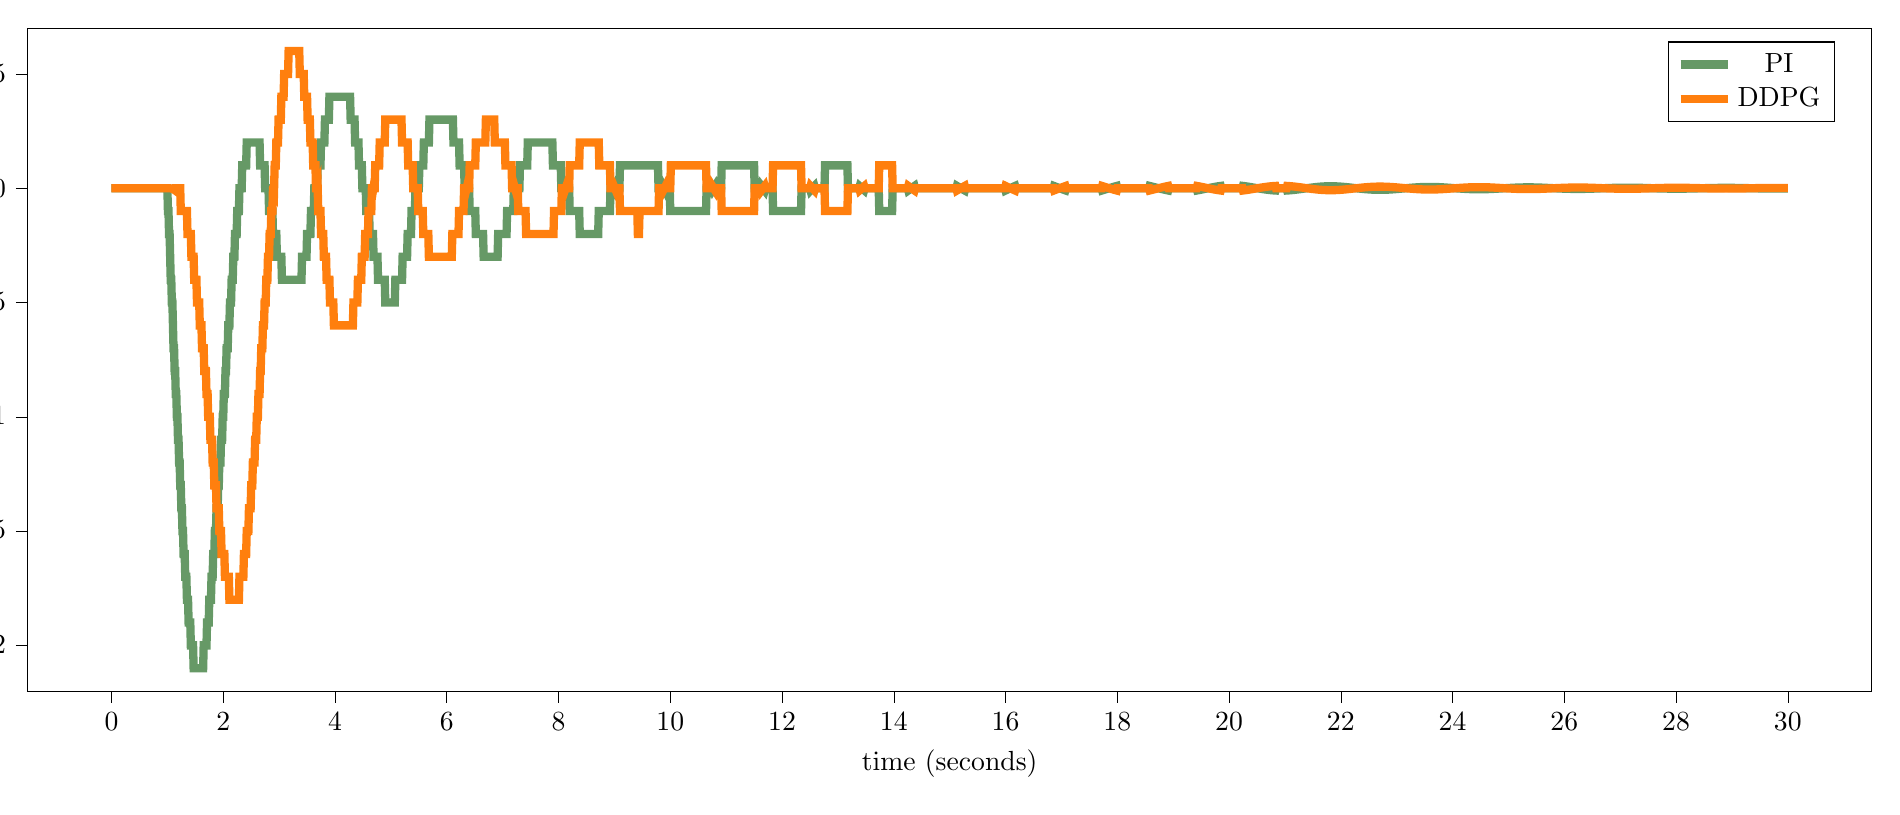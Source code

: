% This file was created by tikzplotlib v0.9.1.
\begin{tikzpicture}[trim axis left]

\definecolor{color0}{rgb}{0.122,0.467,0.706}
\definecolor{color1}{rgb}{1,0.498,0.055}

\pgfplotsset{scaled y ticks=false}


\begin{axis}[
tick align=outside,
tick pos=left,
x grid style={white!69.02!black},
xmin=-1.5, xmax=31.5,
xtick style={color=black},
y grid style={white!69.02!black},
ymin=-0.022, ymax=0.007,
ytick style={color=black},
yticklabel style={
        /pgf/number format/fixed,
        /pgf/number format/precision=5
},
width=25cm,
height=10cm,
xlabel=time (seconds),
ylabel=Frequency (Hz)
]
\addplot [line width=3pt, green!20!gray]
table {%
0 0
0.01 0
0.02 0
0.03 0
0.04 0
0.05 0
0.06 0
0.07 0
0.08 0
0.09 0
0.1 0
0.11 0
0.12 0
0.13 0
0.14 0
0.15 0
0.16 0
0.17 0
0.18 0
0.19 0
0.2 0
0.21 0
0.22 0
0.23 0
0.24 0
0.25 0
0.26 0
0.27 0
0.28 0
0.29 0
0.3 0
0.31 0
0.32 0
0.33 0
0.34 0
0.35 0
0.36 0
0.37 0
0.38 0
0.39 0
0.4 0
0.41 0
0.42 0
0.43 0
0.44 0
0.45 0
0.46 0
0.47 0
0.48 0
0.49 0
0.5 0
0.51 0
0.52 0
0.53 0
0.54 0
0.55 0
0.56 0
0.57 0
0.58 0
0.59 0
0.6 0
0.61 0
0.62 0
0.63 0
0.64 0
0.65 0
0.66 0
0.67 0
0.68 0
0.69 0
0.7 0
0.71 0
0.72 0
0.73 0
0.74 0
0.75 0
0.76 0
0.77 0
0.78 0
0.79 0
0.8 0
0.81 0
0.82 0
0.83 0
0.84 0
0.85 0
0.86 0
0.87 0
0.88 0
0.89 0
0.9 0
0.91 0
0.92 0
0.93 0
0.94 0
0.95 0
0.96 0
0.97 0
0.98 0
0.99 0
1 -6.208e-10
1.01 -0.001
1.02 -0.001
1.03 -0.002
1.04 -0.002
1.05 -0.003
1.06 -0.004
1.07 -0.004
1.08 -0.005
1.09 -0.005
1.1 -0.006
1.11 -0.007
1.12 -0.007
1.13 -0.008
1.14 -0.008
1.15 -0.009
1.16 -0.009
1.17 -0.01
1.18 -0.01
1.19 -0.011
1.2 -0.011
1.21 -0.012
1.22 -0.012
1.23 -0.013
1.24 -0.013
1.25 -0.014
1.26 -0.014
1.27 -0.015
1.28 -0.015
1.29 -0.016
1.3 -0.016
1.31 -0.016
1.32 -0.017
1.33 -0.017
1.34 -0.017
1.35 -0.018
1.36 -0.018
1.37 -0.018
1.38 -0.019
1.39 -0.019
1.4 -0.019
1.41 -0.019
1.42 -0.02
1.43 -0.02
1.44 -0.02
1.45 -0.02
1.46 -0.02
1.47 -0.021
1.48 -0.021
1.49 -0.021
1.5 -0.021
1.51 -0.021
1.52 -0.021
1.53 -0.021
1.54 -0.021
1.55 -0.021
1.56 -0.021
1.57 -0.021
1.58 -0.021
1.59 -0.021
1.6 -0.021
1.61 -0.021
1.62 -0.021
1.63 -0.021
1.64 -0.021
1.65 -0.02
1.66 -0.02
1.67 -0.02
1.68 -0.02
1.69 -0.02
1.7 -0.02
1.71 -0.019
1.72 -0.019
1.73 -0.019
1.74 -0.019
1.75 -0.018
1.76 -0.018
1.77 -0.018
1.78 -0.018
1.79 -0.017
1.8 -0.017
1.81 -0.017
1.82 -0.016
1.83 -0.016
1.84 -0.016
1.85 -0.015
1.86 -0.015
1.87 -0.015
1.88 -0.014
1.89 -0.014
1.9 -0.014
1.91 -0.013
1.92 -0.013
1.93 -0.012
1.94 -0.012
1.95 -0.012
1.96 -0.011
1.97 -0.011
1.98 -0.011
1.99 -0.01
2 -0.01
2.01 -0.009
2.02 -0.009
2.03 -0.009
2.04 -0.008
2.05 -0.008
2.06 -0.007
2.07 -0.007
2.08 -0.007
2.09 -0.006
2.1 -0.006
2.11 -0.006
2.12 -0.005
2.13 -0.005
2.14 -0.005
2.15 -0.004
2.16 -0.004
2.17 -0.004
2.18 -0.003
2.19 -0.003
2.2 -0.003
2.21 -0.002
2.22 -0.002
2.23 -0.002
2.24 -0.002
2.25 -0.001
2.26 -0.001
2.27 -0.001
2.28 -0.001
2.29 -0.0
2.3 -0.0
2.31 -3.707e-05
2.32 0.0
2.33 0.0
2.34 0.001
2.35 0.001
2.36 0.001
2.37 0.001
2.38 0.001
2.39 0.001
2.4 0.001
2.41 0.001
2.42 0.002
2.43 0.002
2.44 0.002
2.45 0.002
2.46 0.002
2.47 0.002
2.48 0.002
2.49 0.002
2.5 0.002
2.51 0.002
2.52 0.002
2.53 0.002
2.54 0.002
2.55 0.002
2.56 0.002
2.57 0.002
2.58 0.002
2.59 0.002
2.6 0.002
2.61 0.002
2.62 0.002
2.63 0.002
2.64 0.002
2.65 0.002
2.66 0.001
2.67 0.001
2.68 0.001
2.69 0.001
2.7 0.001
2.71 0.001
2.72 0.001
2.73 0.001
2.74 0.001
2.75 0.0
2.76 0.0
2.77 0.0
2.78 1.384e-05
2.79 -0.0
2.8 -0.0
2.81 -0.0
2.82 -0.001
2.83 -0.001
2.84 -0.001
2.85 -0.001
2.86 -0.001
2.87 -0.001
2.88 -0.001
2.89 -0.002
2.9 -0.002
2.91 -0.002
2.92 -0.002
2.93 -0.002
2.94 -0.002
2.95 -0.002
2.96 -0.003
2.97 -0.003
2.98 -0.003
2.99 -0.003
3.0 -0.003
3.01 -0.003
3.02 -0.003
3.03 -0.003
3.04 -0.003
3.05 -0.004
3.06 -0.004
3.07 -0.004
3.08 -0.004
3.09 -0.004
3.1 -0.004
3.11 -0.004
3.12 -0.004
3.13 -0.004
3.14 -0.004
3.15 -0.004
3.16 -0.004
3.17 -0.004
3.18 -0.004
3.19 -0.004
3.2 -0.004
3.21 -0.004
3.22 -0.004
3.23 -0.004
3.24 -0.004
3.25 -0.004
3.26 -0.004
3.27 -0.004
3.28 -0.004
3.29 -0.004
3.3 -0.004
3.31 -0.004
3.32 -0.004
3.33 -0.004
3.34 -0.004
3.35 -0.004
3.36 -0.004
3.37 -0.004
3.38 -0.004
3.39 -0.004
3.4 -0.004
3.41 -0.003
3.42 -0.003
3.43 -0.003
3.44 -0.003
3.45 -0.003
3.46 -0.003
3.47 -0.003
3.48 -0.003
3.49 -0.003
3.5 -0.002
3.51 -0.002
3.52 -0.002
3.53 -0.002
3.54 -0.002
3.55 -0.002
3.56 -0.002
3.57 -0.001
3.58 -0.001
3.59 -0.001
3.6 -0.001
3.61 -0.001
3.62 -0.001
3.63 -0.0
3.64 -0.0
3.65 -5.328e-05
3.66 0.0
3.67 0.0
3.68 0.0
3.69 0.001
3.7 0.001
3.71 0.001
3.72 0.001
3.73 0.001
3.74 0.001
3.75 0.002
3.76 0.002
3.77 0.002
3.78 0.002
3.79 0.002
3.8 0.002
3.81 0.002
3.82 0.003
3.83 0.003
3.84 0.003
3.85 0.003
3.86 0.003
3.87 0.003
3.88 0.003
3.89 0.003
3.9 0.004
3.91 0.004
3.92 0.004
3.93 0.004
3.94 0.004
3.95 0.004
3.96 0.004
3.97 0.004
3.98 0.004
3.99 0.004
4.0 0.004
4.01 0.004
4.02 0.004
4.03 0.004
4.04 0.004
4.05 0.004
4.06 0.004
4.07 0.004
4.08 0.004
4.09 0.004
4.1 0.004
4.11 0.004
4.12 0.004
4.13 0.004
4.14 0.004
4.15 0.004
4.16 0.004
4.17 0.004
4.18 0.004
4.19 0.004
4.2 0.004
4.21 0.004
4.22 0.004
4.23 0.004
4.24 0.004
4.25 0.004
4.26 0.004
4.27 0.004
4.28 0.003
4.29 0.003
4.3 0.003
4.31 0.003
4.32 0.003
4.33 0.003
4.34 0.003
4.35 0.003
4.36 0.002
4.37 0.002
4.38 0.002
4.39 0.002
4.4 0.002
4.41 0.002
4.42 0.002
4.43 0.001
4.44 0.001
4.45 0.001
4.46 0.001
4.47 0.001
4.48 0.001
4.49 0.0
4.5 0.0
4.51 0.0
4.52 7.015e-06
4.53 -0.0
4.54 -0.0
4.55 -0.0
4.56 -0.001
4.57 -0.001
4.58 -0.001
4.59 -0.001
4.6 -0.001
4.61 -0.001
4.62 -0.002
4.63 -0.002
4.64 -0.002
4.65 -0.002
4.66 -0.002
4.67 -0.002
4.68 -0.002
4.69 -0.003
4.7 -0.003
4.71 -0.003
4.72 -0.003
4.73 -0.003
4.74 -0.003
4.75 -0.003
4.76 -0.003
4.77 -0.004
4.78 -0.004
4.79 -0.004
4.8 -0.004
4.81 -0.004
4.82 -0.004
4.83 -0.004
4.84 -0.004
4.85 -0.004
4.86 -0.004
4.87 -0.004
4.88 -0.004
4.89 -0.004
4.9 -0.005
4.91 -0.005
4.92 -0.005
4.93 -0.005
4.94 -0.005
4.95 -0.005
4.96 -0.005
4.97 -0.005
4.98 -0.005
4.99 -0.005
5.0 -0.005
5.01 -0.005
5.02 -0.005
5.03 -0.005
5.04 -0.005
5.05 -0.005
5.06 -0.005
5.07 -0.005
5.08 -0.004
5.09 -0.004
5.1 -0.004
5.11 -0.004
5.12 -0.004
5.13 -0.004
5.14 -0.004
5.15 -0.004
5.16 -0.004
5.17 -0.004
5.18 -0.004
5.19 -0.004
5.2 -0.004
5.21 -0.003
5.22 -0.003
5.23 -0.003
5.24 -0.003
5.25 -0.003
5.26 -0.003
5.27 -0.003
5.28 -0.003
5.29 -0.003
5.3 -0.002
5.31 -0.002
5.32 -0.002
5.33 -0.002
5.34 -0.002
5.35 -0.002
5.36 -0.002
5.37 -0.001
5.38 -0.001
5.39 -0.001
5.4 -0.001
5.41 -0.001
5.42 -0.001
5.43 -0.001
5.44 -0.0
5.45 -0.0
5.46 -0.0
5.47 -5.043e-05
5.48 8.93e-05
5.49 0.0
5.5 0.0
5.51 0.001
5.52 0.001
5.53 0.001
5.54 0.001
5.55 0.001
5.56 0.001
5.57 0.001
5.58 0.001
5.59 0.002
5.6 0.002
5.61 0.002
5.62 0.002
5.63 0.002
5.64 0.002
5.65 0.002
5.66 0.002
5.67 0.002
5.68 0.002
5.69 0.003
5.7 0.003
5.71 0.003
5.72 0.003
5.73 0.003
5.74 0.003
5.75 0.003
5.76 0.003
5.77 0.003
5.78 0.003
5.79 0.003
5.8 0.003
5.81 0.003
5.82 0.003
5.83 0.003
5.84 0.003
5.85 0.003
5.86 0.003
5.87 0.003
5.88 0.003
5.89 0.003
5.9 0.003
5.91 0.003
5.92 0.003
5.93 0.003
5.94 0.003
5.95 0.003
5.96 0.003
5.97 0.003
5.98 0.003
5.99 0.003
6.0 0.003
6.01 0.003
6.02 0.003
6.03 0.003
6.04 0.003
6.05 0.003
6.06 0.003
6.07 0.003
6.08 0.003
6.09 0.003
6.1 0.003
6.11 0.003
6.12 0.002
6.13 0.002
6.14 0.002
6.15 0.002
6.16 0.002
6.17 0.002
6.18 0.002
6.19 0.002
6.2 0.002
6.21 0.002
6.22 0.002
6.23 0.001
6.24 0.001
6.25 0.001
6.26 0.001
6.27 0.001
6.28 0.001
6.29 0.001
6.3 0.001
6.31 0.001
6.32 0.0
6.33 0.0
6.34 0.0
6.35 0.0
6.36 2.345e-05
6.37 -8.624e-05
6.38 -0.0
6.39 -0.0
6.4 -0.0
6.41 -0.001
6.42 -0.001
6.43 -0.001
6.44 -0.001
6.45 -0.001
6.46 -0.001
6.47 -0.001
6.48 -0.001
6.49 -0.001
6.5 -0.001
6.51 -0.001
6.52 -0.002
6.53 -0.002
6.54 -0.002
6.55 -0.002
6.56 -0.002
6.57 -0.002
6.58 -0.002
6.59 -0.002
6.6 -0.002
6.61 -0.002
6.62 -0.002
6.63 -0.002
6.64 -0.002
6.65 -0.002
6.66 -0.003
6.67 -0.003
6.68 -0.003
6.69 -0.003
6.7 -0.003
6.71 -0.003
6.72 -0.003
6.73 -0.003
6.74 -0.003
6.75 -0.003
6.76 -0.003
6.77 -0.003
6.78 -0.003
6.79 -0.003
6.8 -0.003
6.81 -0.003
6.82 -0.003
6.83 -0.003
6.84 -0.003
6.85 -0.003
6.86 -0.003
6.87 -0.003
6.88 -0.003
6.89 -0.003
6.9 -0.003
6.91 -0.003
6.92 -0.002
6.93 -0.002
6.94 -0.002
6.95 -0.002
6.96 -0.002
6.97 -0.002
6.98 -0.002
6.99 -0.002
7.0 -0.002
7.01 -0.002
7.02 -0.002
7.03 -0.002
7.04 -0.002
7.05 -0.002
7.06 -0.002
7.07 -0.002
7.08 -0.001
7.09 -0.001
7.1 -0.001
7.11 -0.001
7.12 -0.001
7.13 -0.001
7.14 -0.001
7.15 -0.001
7.16 -0.001
7.17 -0.001
7.18 -0.001
7.19 -0.001
7.2 -0.0
7.21 -0.0
7.22 -0.0
7.23 -0.0
7.24 -9.329e-05
7.25 -6.107e-06
7.26 8.06e-05
7.27 0.0
7.28 0.0
7.29 0.0
7.3 0.0
7.31 0.001
7.32 0.001
7.33 0.001
7.34 0.001
7.35 0.001
7.36 0.001
7.37 0.001
7.38 0.001
7.39 0.001
7.4 0.001
7.41 0.001
7.42 0.001
7.43 0.001
7.44 0.001
7.45 0.002
7.46 0.002
7.47 0.002
7.48 0.002
7.49 0.002
7.5 0.002
7.51 0.002
7.52 0.002
7.53 0.002
7.54 0.002
7.55 0.002
7.56 0.002
7.57 0.002
7.58 0.002
7.59 0.002
7.6 0.002
7.61 0.002
7.62 0.002
7.63 0.002
7.64 0.002
7.65 0.002
7.66 0.002
7.67 0.002
7.68 0.002
7.69 0.002
7.7 0.002
7.71 0.002
7.72 0.002
7.73 0.002
7.74 0.002
7.75 0.002
7.76 0.002
7.77 0.002
7.78 0.002
7.79 0.002
7.8 0.002
7.81 0.002
7.82 0.002
7.83 0.002
7.84 0.002
7.85 0.002
7.86 0.002
7.87 0.002
7.88 0.002
7.89 0.002
7.9 0.001
7.91 0.001
7.92 0.001
7.93 0.001
7.94 0.001
7.95 0.001
7.96 0.001
7.97 0.001
7.98 0.001
7.99 0.001
8.0 0.001
8.01 0.001
8.02 0.001
8.03 0.001
8.04 0.001
8.05 0.0
8.06 0.0
8.07 0.0
8.08 0.0
8.09 0.0
8.1 0.0
8.11 7.139e-05
8.12 6.599e-07
8.13 -6.978e-05
8.14 -0.0
8.15 -0.0
8.16 -0.0
8.17 -0.0
8.18 -0.0
8.19 -0.0
8.2 -0.001
8.21 -0.001
8.22 -0.001
8.23 -0.001
8.24 -0.001
8.25 -0.001
8.26 -0.001
8.27 -0.001
8.28 -0.001
8.29 -0.001
8.3 -0.001
8.31 -0.001
8.32 -0.001
8.33 -0.001
8.34 -0.001
8.35 -0.001
8.36 -0.001
8.37 -0.001
8.38 -0.002
8.39 -0.002
8.4 -0.002
8.41 -0.002
8.42 -0.002
8.43 -0.002
8.44 -0.002
8.45 -0.002
8.46 -0.002
8.47 -0.002
8.48 -0.002
8.49 -0.002
8.5 -0.002
8.51 -0.002
8.52 -0.002
8.53 -0.002
8.54 -0.002
8.55 -0.002
8.56 -0.002
8.57 -0.002
8.58 -0.002
8.59 -0.002
8.6 -0.002
8.61 -0.002
8.62 -0.002
8.63 -0.002
8.64 -0.002
8.65 -0.002
8.66 -0.002
8.67 -0.002
8.68 -0.002
8.69 -0.002
8.7 -0.002
8.71 -0.002
8.72 -0.001
8.73 -0.001
8.74 -0.001
8.75 -0.001
8.76 -0.001
8.77 -0.001
8.78 -0.001
8.79 -0.001
8.8 -0.001
8.81 -0.001
8.82 -0.001
8.83 -0.001
8.84 -0.001
8.85 -0.001
8.86 -0.001
8.87 -0.001
8.88 -0.001
8.89 -0.001
8.9 -0.001
8.91 -0.001
8.92 -0.001
8.93 -0.0
8.94 -0.0
8.95 -0.0
8.96 -0.0
8.97 -0.0
8.98 -0.0
8.99 -9.14e-05
9.0 -3.283e-05
9.01 2.552e-05
9.02 8.358e-05
9.03 0.0
9.04 0.0
9.05 0.0
9.06 0.0
9.07 0.0
9.08 0.0
9.09 0.0
9.1 0.001
9.11 0.001
9.12 0.001
9.13 0.001
9.14 0.001
9.15 0.001
9.16 0.001
9.17 0.001
9.18 0.001
9.19 0.001
9.2 0.001
9.21 0.001
9.22 0.001
9.23 0.001
9.24 0.001
9.25 0.001
9.26 0.001
9.27 0.001
9.28 0.001
9.29 0.001
9.3 0.001
9.31 0.001
9.32 0.001
9.33 0.001
9.34 0.001
9.35 0.001
9.36 0.001
9.37 0.001
9.38 0.001
9.39 0.001
9.4 0.001
9.41 0.001
9.42 0.001
9.43 0.001
9.44 0.001
9.45 0.001
9.46 0.001
9.47 0.001
9.48 0.001
9.49 0.001
9.5 0.001
9.51 0.001
9.52 0.001
9.53 0.001
9.54 0.001
9.55 0.001
9.56 0.001
9.57 0.001
9.58 0.001
9.59 0.001
9.6 0.001
9.61 0.001
9.62 0.001
9.63 0.001
9.64 0.001
9.65 0.001
9.66 0.001
9.67 0.001
9.68 0.001
9.69 0.001
9.7 0.001
9.71 0.001
9.72 0.001
9.73 0.001
9.74 0.001
9.75 0.001
9.76 0.001
9.77 0.001
9.78 0.001
9.79 0.0
9.8 0.0
9.81 0.0
9.82 0.0
9.83 0.0
9.84 0.0
9.85 0.0
9.86 0.0
9.87 9.208e-05
9.88 4.385e-05
9.89 -4.223e-06
9.9 -5.209e-05
9.91 -9.968e-05
9.92 -0.0
9.93 -0.0
9.94 -0.0
9.95 -0.0
9.96 -0.0
9.97 -0.0
9.98 -0.0
9.99 -0.0
10.0 -0.001
10.01 -0.001
10.02 -0.001
10.03 -0.001
10.04 -0.001
10.05 -0.001
10.06 -0.001
10.07 -0.001
10.08 -0.001
10.09 -0.001
10.1 -0.001
10.11 -0.001
10.12 -0.001
10.13 -0.001
10.14 -0.001
10.15 -0.001
10.16 -0.001
10.17 -0.001
10.18 -0.001
10.19 -0.001
10.2 -0.001
10.21 -0.001
10.22 -0.001
10.23 -0.001
10.24 -0.001
10.25 -0.001
10.26 -0.001
10.27 -0.001
10.28 -0.001
10.29 -0.001
10.3 -0.001
10.31 -0.001
10.32 -0.001
10.33 -0.001
10.34 -0.001
10.35 -0.001
10.36 -0.001
10.37 -0.001
10.38 -0.001
10.39 -0.001
10.4 -0.001
10.41 -0.001
10.42 -0.001
10.43 -0.001
10.44 -0.001
10.45 -0.001
10.46 -0.001
10.47 -0.001
10.48 -0.001
10.49 -0.001
10.5 -0.001
10.51 -0.001
10.52 -0.001
10.53 -0.001
10.54 -0.001
10.55 -0.001
10.56 -0.001
10.57 -0.001
10.58 -0.001
10.59 -0.001
10.6 -0.001
10.61 -0.001
10.62 -0.001
10.63 -0.001
10.64 -0.001
10.65 -0.0
10.66 -0.0
10.67 -0.0
10.68 -0.0
10.69 -0.0
10.7 -0.0
10.71 -0.0
10.72 -0.0
10.73 -0.0
10.74 -0.0
10.75 -0.0
10.76 -6.659e-05
10.77 -2.711e-05
10.78 1.221e-05
10.79 5.134e-05
10.8 9.022e-05
10.81 0.0
10.82 0.0
10.83 0.0
10.84 0.0
10.85 0.0
10.86 0.0
10.87 0.0
10.88 0.0
10.89 0.0
10.9 0.0
10.91 0.0
10.92 0.001
10.93 0.001
10.94 0.001
10.95 0.001
10.96 0.001
10.97 0.001
10.98 0.001
10.99 0.001
11.0 0.001
11.01 0.001
11.02 0.001
11.03 0.001
11.04 0.001
11.05 0.001
11.06 0.001
11.07 0.001
11.08 0.001
11.09 0.001
11.1 0.001
11.11 0.001
11.12 0.001
11.13 0.001
11.14 0.001
11.15 0.001
11.16 0.001
11.17 0.001
11.18 0.001
11.19 0.001
11.2 0.001
11.21 0.001
11.22 0.001
11.23 0.001
11.24 0.001
11.25 0.001
11.26 0.001
11.27 0.001
11.28 0.001
11.29 0.001
11.3 0.001
11.31 0.001
11.32 0.001
11.33 0.001
11.34 0.001
11.35 0.001
11.36 0.001
11.37 0.001
11.38 0.001
11.39 0.001
11.4 0.001
11.41 0.001
11.42 0.001
11.43 0.001
11.44 0.001
11.45 0.001
11.46 0.001
11.47 0.001
11.48 0.001
11.49 0.001
11.5 0.001
11.51 0.0
11.52 0.0
11.53 0.0
11.54 0.0
11.55 0.0
11.56 0.0
11.57 0.0
11.58 0.0
11.59 0.0
11.6 0.0
11.61 0.0
11.62 0.0
11.63 9.98e-05
11.64 6.75e-05
11.65 3.527e-05
11.66 3.136e-06
11.67 -2.885e-05
11.68 -6.066e-05
11.69 -9.224e-05
11.7 -0.0
11.71 -0.0
11.72 -0.0
11.73 -0.0
11.74 -0.0
11.75 -0.0
11.76 -0.0
11.77 -0.0
11.78 -0.0
11.79 -0.0
11.8 -0.0
11.81 -0.0
11.82 -0.0
11.83 -0.0
11.84 -0.001
11.85 -0.001
11.86 -0.001
11.87 -0.001
11.88 -0.001
11.89 -0.001
11.9 -0.001
11.91 -0.001
11.92 -0.001
11.93 -0.001
11.94 -0.001
11.95 -0.001
11.96 -0.001
11.97 -0.001
11.98 -0.001
11.99 -0.001
12.0 -0.001
12.01 -0.001
12.02 -0.001
12.03 -0.001
12.04 -0.001
12.05 -0.001
12.06 -0.001
12.07 -0.001
12.08 -0.001
12.09 -0.001
12.1 -0.001
12.11 -0.001
12.12 -0.001
12.13 -0.001
12.14 -0.001
12.15 -0.001
12.16 -0.001
12.17 -0.001
12.18 -0.001
12.19 -0.001
12.2 -0.001
12.21 -0.001
12.22 -0.001
12.23 -0.001
12.24 -0.001
12.25 -0.001
12.26 -0.001
12.27 -0.001
12.28 -0.001
12.29 -0.001
12.3 -0.001
12.31 -0.001
12.32 -0.001
12.33 -0.001
12.34 -0.001
12.35 -0.0
12.36 -0.0
12.37 -0.0
12.38 -0.0
12.39 -0.0
12.4 -0.0
12.41 -0.0
12.42 -0.0
12.43 -0.0
12.44 -0.0
12.45 -0.0
12.46 -0.0
12.47 -0.0
12.48 -0.0
12.49 -0.0
12.5 -0.0
12.51 -9.409e-05
12.52 -6.771e-05
12.53 -4.136e-05
12.54 -1.508e-05
12.55 1.11e-05
12.56 3.714e-05
12.57 6.301e-05
12.58 8.869e-05
12.59 0.0
12.6 0.0
12.61 0.0
12.62 0.0
12.63 0.0
12.64 0.0
12.65 0.0
12.66 0.0
12.67 0.0
12.68 0.0
12.69 0.0
12.7 0.0
12.71 0.0
12.72 0.0
12.73 0.0
12.74 0.0
12.75 0.0
12.76 0.0
12.77 0.001
12.78 0.001
12.79 0.001
12.8 0.001
12.81 0.001
12.82 0.001
12.83 0.001
12.84 0.001
12.85 0.001
12.86 0.001
12.87 0.001
12.88 0.001
12.89 0.001
12.9 0.001
12.91 0.001
12.92 0.001
12.93 0.001
12.94 0.001
12.95 0.001
12.96 0.001
12.97 0.001
12.98 0.001
12.99 0.001
13.0 0.001
13.01 0.001
13.02 0.001
13.03 0.001
13.04 0.001
13.05 0.001
13.06 0.001
13.07 0.001
13.08 0.001
13.09 0.001
13.1 0.001
13.11 0.001
13.12 0.001
13.13 0.001
13.14 0.001
13.15 0.001
13.16 0.001
13.17 0.001
13.18 0.0
13.19 0.0
13.2 0.0
13.21 0.0
13.22 0.0
13.23 0.0
13.24 0.0
13.25 0.0
13.26 0.0
13.27 0.0
13.28 0.0
13.29 0.0
13.3 0.0
13.31 0.0
13.32 0.0
13.33 0.0
13.34 0.0
13.35 0.0
13.36 0.0
13.37 0.0
13.38 0.0
13.39 8.541e-05
13.4 6.385e-05
13.41 4.232e-05
13.42 2.083e-05
13.43 -5.895e-07
13.44 -2.191e-05
13.45 -4.311e-05
13.46 -6.415e-05
13.47 -8.502e-05
13.48 -0.0
13.49 -0.0
13.5 -0.0
13.51 -0.0
13.52 -0.0
13.53 -0.0
13.54 -0.0
13.55 -0.0
13.56 -0.0
13.57 -0.0
13.58 -0.0
13.59 -0.0
13.6 -0.0
13.61 -0.0
13.62 -0.0
13.63 -0.0
13.64 -0.0
13.65 -0.0
13.66 -0.0
13.67 -0.0
13.68 -0.0
13.69 -0.0
13.7 -0.0
13.71 -0.0
13.72 -0.0
13.73 -0.0
13.74 -0.001
13.75 -0.001
13.76 -0.001
13.77 -0.001
13.78 -0.001
13.79 -0.001
13.8 -0.001
13.81 -0.001
13.82 -0.001
13.83 -0.001
13.84 -0.001
13.85 -0.001
13.86 -0.001
13.87 -0.001
13.88 -0.001
13.89 -0.001
13.9 -0.001
13.91 -0.001
13.92 -0.001
13.93 -0.001
13.94 -0.001
13.95 -0.001
13.96 -0.001
13.97 -0.001
13.98 -0.0
13.99 -0.0
14.0 -0.0
14.01 -0.0
14.02 -0.0
14.03 -0.0
14.04 -0.0
14.05 -0.0
14.06 -0.0
14.07 -0.0
14.08 -0.0
14.09 -0.0
14.1 -0.0
14.11 -0.0
14.12 -0.0
14.13 -0.0
14.14 -0.0
14.15 -0.0
14.16 -0.0
14.17 -0.0
14.18 -0.0
14.19 -0.0
14.2 -0.0
14.21 -0.0
14.22 -0.0
14.23 -0.0
14.24 -0.0
14.25 -0.0
14.26 -9.573e-05
14.27 -7.814e-05
14.28 -6.053e-05
14.29 -4.292e-05
14.3 -2.534e-05
14.31 -7.806e-06
14.32 9.657e-06
14.33 2.703e-05
14.34 4.429e-05
14.35 6.141e-05
14.36 7.838e-05
14.37 9.517e-05
14.38 0.0
14.39 0.0
14.4 0.0
14.41 0.0
14.42 0.0
14.43 0.0
14.44 0.0
14.45 0.0
14.46 0.0
14.47 0.0
14.48 0.0
14.49 0.0
14.5 0.0
14.51 0.0
14.52 0.0
14.53 0.0
14.54 0.0
14.55 0.0
14.56 0.0
14.57 0.0
14.58 0.0
14.59 0.0
14.6 0.0
14.61 0.0
14.62 0.0
14.63 0.0
14.64 0.0
14.65 0.0
14.66 0.0
14.67 0.0
14.68 0.0
14.69 0.0
14.7 0.0
14.71 0.0
14.72 0.0
14.73 0.0
14.74 0.0
14.75 0.0
14.76 0.0
14.77 0.0
14.78 0.0
14.79 0.0
14.8 0.0
14.81 0.0
14.82 0.0
14.83 0.0
14.84 0.0
14.85 0.0
14.86 0.0
14.87 0.0
14.88 0.0
14.89 0.0
14.9 0.0
14.91 0.0
14.92 0.0
14.93 0.0
14.94 0.0
14.95 0.0
14.96 0.0
14.97 0.0
14.98 0.0
14.99 0.0
15.0 0.0
15.01 0.0
15.02 0.0
15.03 0.0
15.04 0.0
15.05 0.0
15.06 0.0
15.07 0.0
15.08 0.0
15.09 0.0
15.1 0.0
15.11 0.0
15.12 0.0
15.13 9.912e-05
15.14 8.481e-05
15.15 7.045e-05
15.16 5.608e-05
15.17 4.169e-05
15.18 2.732e-05
15.19 1.298e-05
15.2 -1.305e-06
15.21 -1.553e-05
15.22 -2.967e-05
15.23 -4.37e-05
15.24 -5.762e-05
15.25 -7.14e-05
15.26 -8.503e-05
15.27 -9.848e-05
15.28 -0.0
15.29 -0.0
15.3 -0.0
15.31 -0.0
15.32 -0.0
15.33 -0.0
15.34 -0.0
15.35 -0.0
15.36 -0.0
15.37 -0.0
15.38 -0.0
15.39 -0.0
15.4 -0.0
15.41 -0.0
15.42 -0.0
15.43 -0.0
15.44 -0.0
15.45 -0.0
15.46 -0.0
15.47 -0.0
15.48 -0.0
15.49 -0.0
15.5 -0.0
15.51 -0.0
15.52 -0.0
15.53 -0.0
15.54 -0.0
15.55 -0.0
15.56 -0.0
15.57 -0.0
15.58 -0.0
15.59 -0.0
15.6 -0.0
15.61 -0.0
15.62 -0.0
15.63 -0.0
15.64 -0.0
15.65 -0.0
15.66 -0.0
15.67 -0.0
15.68 -0.0
15.69 -0.0
15.7 -0.0
15.71 -0.0
15.72 -0.0
15.73 -0.0
15.74 -0.0
15.75 -0.0
15.76 -0.0
15.77 -0.0
15.78 -0.0
15.79 -0.0
15.8 -0.0
15.81 -0.0
15.82 -0.0
15.83 -0.0
15.84 -0.0
15.85 -0.0
15.86 -0.0
15.87 -0.0
15.88 -0.0
15.89 -0.0
15.9 -0.0
15.91 -0.0
15.92 -0.0
15.93 -0.0
15.94 -0.0
15.95 -0.0
15.96 -0.0
15.97 -0.0
15.98 -0.0
15.99 -0.0
16.0 -9.808e-05
16.01 -8.648e-05
16.02 -7.481e-05
16.03 -6.311e-05
16.04 -5.138e-05
16.05 -3.964e-05
16.06 -2.791e-05
16.07 -1.619e-05
16.08 -4.504e-06
16.09 7.132e-06
16.1 1.871e-05
16.11 3.02e-05
16.12 4.161e-05
16.13 5.291e-05
16.14 6.409e-05
16.15 7.514e-05
16.16 8.605e-05
16.17 9.679e-05
16.18 0.0
16.19 0.0
16.2 0.0
16.21 0.0
16.22 0.0
16.23 0.0
16.24 0.0
16.25 0.0
16.26 0.0
16.27 0.0
16.28 0.0
16.29 0.0
16.3 0.0
16.31 0.0
16.32 0.0
16.33 0.0
16.34 0.0
16.35 0.0
16.36 0.0
16.37 0.0
16.38 0.0
16.39 0.0
16.4 0.0
16.41 0.0
16.42 0.0
16.43 0.0
16.44 0.0
16.45 0.0
16.46 0.0
16.47 0.0
16.48 0.0
16.49 0.0
16.5 0.0
16.51 0.0
16.52 0.0
16.53 0.0
16.54 0.0
16.55 0.0
16.56 0.0
16.57 0.0
16.58 0.0
16.59 0.0
16.6 0.0
16.61 0.0
16.62 0.0
16.63 0.0
16.64 0.0
16.65 0.0
16.66 0.0
16.67 0.0
16.68 0.0
16.69 0.0
16.7 0.0
16.71 0.0
16.72 0.0
16.73 0.0
16.74 0.0
16.75 0.0
16.76 0.0
16.77 0.0
16.78 0.0
16.79 0.0
16.8 0.0
16.81 0.0
16.82 0.0
16.83 0.0
16.84 0.0
16.85 0.0
16.86 0.0
16.87 9.379e-05
16.88 8.441e-05
16.89 7.497e-05
16.9 6.548e-05
16.91 5.594e-05
16.92 4.638e-05
16.93 3.681e-05
16.94 2.723e-05
16.95 1.766e-05
16.96 8.114e-06
16.97 -1.399e-06
16.98 -1.087e-05
16.99 -2.028e-05
17.0 -2.962e-05
17.01 -3.888e-05
17.02 -4.805e-05
17.03 -5.712e-05
17.04 -6.607e-05
17.05 -7.49e-05
17.06 -8.359e-05
17.07 -9.214e-05
17.08 -0.0
17.09 -0.0
17.1 -0.0
17.11 -0.0
17.12 -0.0
17.13 -0.0
17.14 -0.0
17.15 -0.0
17.16 -0.0
17.17 -0.0
17.18 -0.0
17.19 -0.0
17.2 -0.0
17.21 -0.0
17.22 -0.0
17.23 -0.0
17.24 -0.0
17.25 -0.0
17.26 -0.0
17.27 -0.0
17.28 -0.0
17.29 -0.0
17.3 -0.0
17.31 -0.0
17.32 -0.0
17.33 -0.0
17.34 -0.0
17.35 -0.0
17.36 -0.0
17.37 -0.0
17.38 -0.0
17.39 -0.0
17.4 -0.0
17.41 -0.0
17.42 -0.0
17.43 -0.0
17.44 -0.0
17.45 -0.0
17.46 -0.0
17.47 -0.0
17.48 -0.0
17.49 -0.0
17.5 -0.0
17.51 -0.0
17.52 -0.0
17.53 -0.0
17.54 -0.0
17.55 -0.0
17.56 -0.0
17.57 -0.0
17.58 -0.0
17.59 -0.0
17.6 -0.0
17.61 -0.0
17.62 -0.0
17.63 -0.0
17.64 -0.0
17.65 -0.0
17.66 -0.0
17.67 -0.0
17.68 -0.0
17.69 -0.0
17.7 -0.0
17.71 -0.0
17.72 -0.0
17.73 -9.511e-05
17.74 -8.763e-05
17.75 -8.008e-05
17.76 -7.246e-05
17.77 -6.478e-05
17.78 -5.705e-05
17.79 -4.929e-05
17.8 -4.15e-05
17.81 -3.37e-05
17.82 -2.588e-05
17.83 -1.808e-05
17.84 -1.028e-05
17.85 -2.508e-06
17.86 5.232e-06
17.87 1.293e-05
17.88 2.058e-05
17.89 2.816e-05
17.9 3.567e-05
17.91 4.311e-05
17.92 5.045e-05
17.93 5.77e-05
17.94 6.484e-05
17.95 7.187e-05
17.96 7.878e-05
17.97 8.555e-05
17.98 9.218e-05
17.99 9.867e-05
18 0.0
18.01 0.0
18.02 0.0
18.03 0.0
18.04 0.0
18.05 0.0
18.06 0.0
18.07 0.0
18.08 0.0
18.09 0.0
18.1 0.0
18.11 0.0
18.12 0.0
18.13 0.0
18.14 0.0
18.15 0.0
18.16 0.0
18.17 0.0
18.18 0.0
18.19 0.0
18.2 0.0
18.21 0.0
18.22 0.0
18.23 0.0
18.24 0.0
18.25 0.0
18.26 0.0
18.27 0.0
18.28 0.0
18.29 0.0
18.3 0.0
18.31 0.0
18.32 0.0
18.33 0.0
18.34 0.0
18.35 0.0
18.36 0.0
18.37 0.0
18.38 0.0
18.39 0.0
18.4 0.0
18.41 0.0
18.42 0.0
18.43 0.0
18.44 0.0
18.45 0.0
18.46 0.0
18.47 0.0
18.48 0.0
18.49 0.0
18.5 0.0
18.51 0.0
18.52 0.0
18.53 0.0
18.54 0.0
18.55 0.0
18.56 0.0
18.57 0.0
18.58 9.812e-05
18.59 9.23e-05
18.6 8.639e-05
18.61 8.039e-05
18.62 7.433e-05
18.63 6.82e-05
18.64 6.201e-05
18.65 5.577e-05
18.66 4.948e-05
18.67 4.317e-05
18.68 3.683e-05
18.69 3.047e-05
18.7 2.41e-05
18.71 1.773e-05
18.72 1.137e-05
18.73 5.027e-06
18.74 -1.296e-06
18.75 -7.589e-06
18.76 -1.384e-05
18.77 -2.005e-05
18.78 -2.62e-05
18.79 -3.23e-05
18.8 -3.832e-05
18.81 -4.427e-05
18.82 -5.013e-05
18.83 -5.59e-05
18.84 -6.158e-05
18.85 -6.715e-05
18.86 -7.261e-05
18.87 -7.796e-05
18.88 -8.318e-05
18.89 -8.827e-05
18.9 -9.323e-05
18.91 -9.805e-05
18.92 -0.0
18.93 -0.0
18.94 -0.0
18.95 -0.0
18.96 -0.0
18.97 -0.0
18.98 -0.0
18.99 -0.0
19.0 -0.0
19.01 -0.0
19.02 -0.0
19.03 -0.0
19.04 -0.0
19.05 -0.0
19.06 -0.0
19.07 -0.0
19.08 -0.0
19.09 -0.0
19.1 -0.0
19.11 -0.0
19.12 -0.0
19.13 -0.0
19.14 -0.0
19.15 -0.0
19.16 -0.0
19.17 -0.0
19.18 -0.0
19.19 -0.0
19.2 -0.0
19.21 -0.0
19.22 -0.0
19.23 -0.0
19.24 -0.0
19.25 -0.0
19.26 -0.0
19.27 -0.0
19.28 -0.0
19.29 -0.0
19.3 -0.0
19.31 -0.0
19.32 -0.0
19.33 -0.0
19.34 -0.0
19.35 -0.0
19.36 -0.0
19.37 -0.0
19.38 -0.0
19.39 -0.0
19.4 -0.0
19.41 -0.0
19.42 -0.0
19.43 -9.58e-05
19.44 -9.135e-05
19.45 -8.682e-05
19.46 -8.219e-05
19.47 -7.749e-05
19.48 -7.27e-05
19.49 -6.785e-05
19.5 -6.293e-05
19.51 -5.796e-05
19.52 -5.294e-05
19.53 -4.787e-05
19.54 -4.277e-05
19.55 -3.763e-05
19.56 -3.247e-05
19.57 -2.73e-05
19.58 -2.211e-05
19.59 -1.692e-05
19.6 -1.174e-05
19.61 -6.557e-06
19.62 -1.394e-06
19.63 3.746e-06
19.64 8.858e-06
19.65 1.394e-05
19.66 1.897e-05
19.67 2.396e-05
19.68 2.89e-05
19.69 3.377e-05
19.7 3.858e-05
19.71 4.332e-05
19.72 4.799e-05
19.73 5.257e-05
19.74 5.706e-05
19.75 6.146e-05
19.76 6.577e-05
19.77 6.997e-05
19.78 7.406e-05
19.79 7.804e-05
19.8 8.19e-05
19.81 8.564e-05
19.82 8.926e-05
19.83 9.274e-05
19.84 9.61e-05
19.85 9.931e-05
19.86 0.0
19.87 0.0
19.88 0.0
19.89 0.0
19.9 0.0
19.91 0.0
19.92 0.0
19.93 0.0
19.94 0.0
19.95 0.0
19.96 0.0
19.97 0.0
19.98 0.0
19.99 0.0
20.0 0.0
20.01 0.0
20.02 0.0
20.03 0.0
20.04 0.0
20.05 0.0
20.06 0.0
20.07 0.0
20.08 0.0
20.09 0.0
20.1 0.0
20.11 0.0
20.12 0.0
20.13 0.0
20.14 0.0
20.15 0.0
20.16 0.0
20.17 0.0
20.18 0.0
20.19 0.0
20.2 0.0
20.21 0.0
20.22 0.0
20.23 0.0
20.24 0.0
20.25 9.927e-05
20.26 9.627e-05
20.27 9.316e-05
20.28 8.995e-05
20.29 8.664e-05
20.3 8.323e-05
20.31 7.974e-05
20.32 7.616e-05
20.33 7.25e-05
20.34 6.876e-05
20.35 6.496e-05
20.36 6.109e-05
20.37 5.717e-05
20.38 5.318e-05
20.39 4.916e-05
20.4 4.508e-05
20.41 4.097e-05
20.42 3.683e-05
20.43 3.266e-05
20.44 2.846e-05
20.45 2.425e-05
20.46 2.003e-05
20.47 1.581e-05
20.48 1.158e-05
20.49 7.356e-06
20.5 3.144e-06
20.51 -1.052e-06
20.52 -5.227e-06
20.53 -9.377e-06
20.54 -1.35e-05
20.55 -1.758e-05
20.56 -2.162e-05
20.57 -2.561e-05
20.58 -2.956e-05
20.59 -3.345e-05
20.6 -3.728e-05
20.61 -4.104e-05
20.62 -4.473e-05
20.63 -4.835e-05
20.64 -5.19e-05
20.65 -5.536e-05
20.66 -5.873e-05
20.67 -6.202e-05
20.68 -6.521e-05
20.69 -6.83e-05
20.7 -7.13e-05
20.71 -7.419e-05
20.72 -7.697e-05
20.73 -7.964e-05
20.74 -8.22e-05
20.75 -8.465e-05
20.76 -8.697e-05
20.77 -8.918e-05
20.78 -9.126e-05
20.79 -9.322e-05
20.8 -9.505e-05
20.81 -9.675e-05
20.82 -9.832e-05
20.83 -9.976e-05
20.84 -0.0
20.85 -0.0
20.86 -0.0
20.87 -0.0
20.88 -0.0
20.89 -0.0
20.9 -0.0
20.91 -0.0
20.92 -0.0
20.93 -0.0
20.94 -0.0
20.95 -0.0
20.96 -0.0
20.97 -0.0
20.98 -0.0
20.99 -0.0
21.0 -0.0
21.01 -0.0
21.02 -0.0
21.03 -0.0
21.04 -9.903e-05
21.05 -9.757e-05
21.06 -9.6e-05
21.07 -9.432e-05
21.08 -9.252e-05
21.09 -9.062e-05
21.1 -8.861e-05
21.11 -8.649e-05
21.12 -8.428e-05
21.13 -8.197e-05
21.14 -7.957e-05
21.15 -7.708e-05
21.16 -7.451e-05
21.17 -7.185e-05
21.18 -6.911e-05
21.19 -6.63e-05
21.2 -6.342e-05
21.21 -6.047e-05
21.22 -5.746e-05
21.23 -5.439e-05
21.24 -5.126e-05
21.25 -4.809e-05
21.26 -4.487e-05
21.27 -4.16e-05
21.28 -3.83e-05
21.29 -3.497e-05
21.3 -3.161e-05
21.31 -2.822e-05
21.32 -2.482e-05
21.33 -2.14e-05
21.34 -1.796e-05
21.35 -1.452e-05
21.36 -1.108e-05
21.37 -7.641e-06
21.38 -4.208e-06
21.39 -7.85e-07
21.4 2.623e-06
21.41 6.012e-06
21.42 9.377e-06
21.43 1.272e-05
21.44 1.602e-05
21.45 1.929e-05
21.46 2.252e-05
21.47 2.571e-05
21.48 2.885e-05
21.49 3.194e-05
21.5 3.498e-05
21.51 3.795e-05
21.52 4.087e-05
21.53 4.372e-05
21.54 4.65e-05
21.55 4.921e-05
21.56 5.184e-05
21.57 5.44e-05
21.58 5.688e-05
21.59 5.927e-05
21.6 6.158e-05
21.61 6.38e-05
21.62 6.592e-05
21.63 6.796e-05
21.64 6.99e-05
21.65 7.174e-05
21.66 7.348e-05
21.67 7.513e-05
21.68 7.666e-05
21.69 7.81e-05
21.7 7.943e-05
21.71 8.065e-05
21.72 8.177e-05
21.73 8.278e-05
21.74 8.368e-05
21.75 8.446e-05
21.76 8.514e-05
21.77 8.571e-05
21.78 8.617e-05
21.79 8.651e-05
21.8 8.675e-05
21.81 8.687e-05
21.82 8.689e-05
21.83 8.679e-05
21.84 8.658e-05
21.85 8.627e-05
21.86 8.585e-05
21.87 8.532e-05
21.88 8.469e-05
21.89 8.395e-05
21.9 8.311e-05
21.91 8.217e-05
21.92 8.113e-05
21.93 8.0e-05
21.94 7.876e-05
21.95 7.744e-05
21.96 7.602e-05
21.97 7.451e-05
21.98 7.291e-05
21.99 7.123e-05
22.0 6.947e-05
22.01 6.763e-05
22.02 6.571e-05
22.03 6.372e-05
22.04 6.166e-05
22.05 5.952e-05
22.06 5.733e-05
22.07 5.507e-05
22.08 5.275e-05
22.09 5.038e-05
22.1 4.795e-05
22.11 4.547e-05
22.12 4.295e-05
22.13 4.039e-05
22.14 3.778e-05
22.15 3.514e-05
22.16 3.247e-05
22.17 2.977e-05
22.18 2.705e-05
22.19 2.43e-05
22.2 2.154e-05
22.21 1.876e-05
22.22 1.597e-05
22.23 1.317e-05
22.24 1.037e-05
22.25 7.57e-06
22.26 4.773e-06
22.27 1.983e-06
22.28 -7.961e-07
22.29 -3.562e-06
22.3 -6.31e-06
22.31 -9.037e-06
22.32 -1.174e-05
22.33 -1.442e-05
22.34 -1.706e-05
22.35 -1.967e-05
22.36 -2.225e-05
22.37 -2.478e-05
22.38 -2.727e-05
22.39 -2.972e-05
22.4 -3.211e-05
22.41 -3.446e-05
22.42 -3.675e-05
22.43 -3.898e-05
22.44 -4.115e-05
22.45 -4.327e-05
22.46 -4.531e-05
22.47 -4.729e-05
22.48 -4.92e-05
22.49 -5.104e-05
22.5 -5.281e-05
22.51 -5.45e-05
22.52 -5.612e-05
22.53 -5.765e-05
22.54 -5.911e-05
22.55 -6.049e-05
22.56 -6.178e-05
22.57 -6.299e-05
22.58 -6.411e-05
22.59 -6.515e-05
22.6 -6.61e-05
22.61 -6.696e-05
22.62 -6.773e-05
22.63 -6.842e-05
22.64 -6.901e-05
22.65 -6.952e-05
22.66 -6.993e-05
22.67 -7.026e-05
22.68 -7.049e-05
22.69 -7.064e-05
22.7 -7.069e-05
22.71 -7.066e-05
22.72 -7.053e-05
22.73 -7.032e-05
22.74 -7.002e-05
22.75 -6.963e-05
22.76 -6.916e-05
22.77 -6.86e-05
22.78 -6.795e-05
22.79 -6.723e-05
22.8 -6.642e-05
22.81 -6.553e-05
22.82 -6.457e-05
22.83 -6.352e-05
22.84 -6.241e-05
22.85 -6.121e-05
22.86 -5.995e-05
22.87 -5.862e-05
22.88 -5.722e-05
22.89 -5.575e-05
22.9 -5.422e-05
22.91 -5.263e-05
22.92 -5.098e-05
22.93 -4.927e-05
22.94 -4.751e-05
22.95 -4.569e-05
22.96 -4.383e-05
22.97 -4.192e-05
22.98 -3.997e-05
22.99 -3.797e-05
23.0 -3.594e-05
23.01 -3.387e-05
23.02 -3.176e-05
23.03 -2.963e-05
23.04 -2.747e-05
23.05 -2.528e-05
23.06 -2.308e-05
23.07 -2.085e-05
23.08 -1.861e-05
23.09 -1.636e-05
23.1 -1.409e-05
23.11 -1.182e-05
23.12 -9.541e-06
23.13 -7.264e-06
23.14 -4.987e-06
23.15 -2.715e-06
23.16 -4.499e-07
23.17 1.805e-06
23.18 4.047e-06
23.19 6.274e-06
23.2 8.482e-06
23.21 1.067e-05
23.22 1.283e-05
23.23 1.497e-05
23.24 1.708e-05
23.25 1.916e-05
23.26 2.12e-05
23.27 2.321e-05
23.28 2.517e-05
23.29 2.71e-05
23.3 2.899e-05
23.31 3.082e-05
23.32 3.261e-05
23.33 3.436e-05
23.34 3.605e-05
23.35 3.768e-05
23.36 3.926e-05
23.37 4.079e-05
23.38 4.225e-05
23.39 4.366e-05
23.4 4.5e-05
23.41 4.628e-05
23.42 4.75e-05
23.43 4.865e-05
23.44 4.973e-05
23.45 5.075e-05
23.46 5.17e-05
23.47 5.257e-05
23.48 5.338e-05
23.49 5.412e-05
23.5 5.478e-05
23.51 5.537e-05
23.52 5.589e-05
23.53 5.634e-05
23.54 5.671e-05
23.55 5.701e-05
23.56 5.723e-05
23.57 5.739e-05
23.58 5.747e-05
23.59 5.747e-05
23.6 5.741e-05
23.61 5.727e-05
23.62 5.706e-05
23.63 5.678e-05
23.64 5.643e-05
23.65 5.6e-05
23.66 5.551e-05
23.67 5.496e-05
23.68 5.433e-05
23.69 5.364e-05
23.7 5.289e-05
23.71 5.207e-05
23.72 5.119e-05
23.73 5.025e-05
23.74 4.925e-05
23.75 4.819e-05
23.76 4.708e-05
23.77 4.591e-05
23.78 4.469e-05
23.79 4.342e-05
23.8 4.21e-05
23.81 4.074e-05
23.82 3.933e-05
23.83 3.787e-05
23.84 3.638e-05
23.85 3.484e-05
23.86 3.327e-05
23.87 3.166e-05
23.88 3.003e-05
23.89 2.836e-05
23.9 2.666e-05
23.91 2.494e-05
23.92 2.319e-05
23.93 2.142e-05
23.94 1.964e-05
23.95 1.784e-05
23.96 1.602e-05
23.97 1.419e-05
23.98 1.235e-05
23.99 1.051e-05
24.0 8.661e-06
24.01 6.809e-06
24.02 4.958e-06
24.03 3.109e-06
24.04 1.265e-06
24.05 -5.726e-07
24.06 -2.4e-06
24.07 -4.217e-06
24.08 -6.019e-06
24.09 -7.806e-06
24.1 -9.574e-06
24.11 -1.132e-05
24.12 -1.305e-05
24.13 -1.475e-05
24.14 -1.642e-05
24.15 -1.807e-05
24.16 -1.968e-05
24.17 -2.127e-05
24.18 -2.281e-05
24.19 -2.433e-05
24.2 -2.58e-05
24.21 -2.724e-05
24.22 -2.863e-05
24.23 -2.998e-05
24.24 -3.129e-05
24.25 -3.255e-05
24.26 -3.377e-05
24.27 -3.493e-05
24.28 -3.605e-05
24.29 -3.711e-05
24.3 -3.813e-05
24.31 -3.909e-05
24.32 -4.0e-05
24.33 -4.085e-05
24.34 -4.165e-05
24.35 -4.239e-05
24.36 -4.307e-05
24.37 -4.37e-05
24.38 -4.426e-05
24.39 -4.477e-05
24.4 -4.522e-05
24.41 -4.561e-05
24.42 -4.595e-05
24.43 -4.622e-05
24.44 -4.643e-05
24.45 -4.658e-05
24.46 -4.668e-05
24.47 -4.671e-05
24.48 -4.669e-05
24.49 -4.66e-05
24.5 -4.646e-05
24.51 -4.626e-05
24.52 -4.6e-05
24.53 -4.569e-05
24.54 -4.532e-05
24.55 -4.489e-05
24.56 -4.441e-05
24.57 -4.387e-05
24.58 -4.328e-05
24.59 -4.264e-05
24.6 -4.195e-05
24.61 -4.121e-05
24.62 -4.042e-05
24.63 -3.959e-05
24.64 -3.871e-05
24.65 -3.778e-05
24.66 -3.681e-05
24.67 -3.58e-05
24.68 -3.474e-05
24.69 -3.365e-05
24.7 -3.252e-05
24.71 -3.136e-05
24.72 -3.016e-05
24.73 -2.893e-05
24.74 -2.766e-05
24.75 -2.637e-05
24.76 -2.505e-05
24.77 -2.371e-05
24.78 -2.234e-05
24.79 -2.095e-05
24.8 -1.954e-05
24.81 -1.811e-05
24.82 -1.667e-05
24.83 -1.521e-05
24.84 -1.374e-05
24.85 -1.226e-05
24.86 -1.077e-05
24.87 -9.276e-06
24.88 -7.775e-06
24.89 -6.272e-06
24.9 -4.767e-06
24.91 -3.264e-06
24.92 -1.764e-06
24.93 -2.68e-07
24.94 1.221e-06
24.95 2.701e-06
24.96 4.171e-06
24.97 5.629e-06
24.98 7.073e-06
24.99 8.502e-06
25.0 9.912e-06
25.01 1.13e-05
25.02 1.267e-05
25.03 1.402e-05
25.04 1.535e-05
25.05 1.665e-05
25.06 1.792e-05
25.07 1.916e-05
25.08 2.037e-05
25.09 2.156e-05
25.1 2.27e-05
25.11 2.382e-05
25.12 2.49e-05
25.13 2.594e-05
25.14 2.695e-05
25.15 2.791e-05
25.16 2.884e-05
25.17 2.973e-05
25.18 3.057e-05
25.19 3.137e-05
25.2 3.213e-05
25.21 3.285e-05
25.22 3.351e-05
25.23 3.414e-05
25.24 3.472e-05
25.25 3.525e-05
25.26 3.573e-05
25.27 3.617e-05
25.28 3.656e-05
25.29 3.69e-05
25.3 3.719e-05
25.31 3.744e-05
25.32 3.763e-05
25.33 3.778e-05
25.34 3.788e-05
25.35 3.793e-05
25.36 3.793e-05
25.37 3.789e-05
25.38 3.78e-05
25.39 3.766e-05
25.4 3.747e-05
25.41 3.724e-05
25.42 3.696e-05
25.43 3.663e-05
25.44 3.626e-05
25.45 3.585e-05
25.46 3.539e-05
25.47 3.49e-05
25.48 3.435e-05
25.49 3.377e-05
25.5 3.315e-05
25.51 3.249e-05
25.52 3.179e-05
25.53 3.106e-05
25.54 3.029e-05
25.55 2.948e-05
25.56 2.864e-05
25.57 2.777e-05
25.58 2.687e-05
25.59 2.593e-05
25.6 2.497e-05
25.61 2.399e-05
25.62 2.297e-05
25.63 2.194e-05
25.64 2.088e-05
25.65 1.979e-05
25.66 1.869e-05
25.67 1.757e-05
25.68 1.644e-05
25.69 1.528e-05
25.7 1.412e-05
25.71 1.294e-05
25.72 1.175e-05
25.73 1.055e-05
25.74 9.346e-06
25.75 8.133e-06
25.76 6.916e-06
25.77 5.697e-06
25.78 4.475e-06
25.79 3.254e-06
25.8 2.034e-06
25.81 8.177e-07
25.82 -3.941e-07
25.83 -1.6e-06
25.84 -2.798e-06
25.85 -3.986e-06
25.86 -5.164e-06
25.87 -6.33e-06
25.88 -7.483e-06
25.89 -8.621e-06
25.9 -9.742e-06
25.91 -1.085e-05
25.92 -1.193e-05
25.93 -1.3e-05
25.94 -1.404e-05
25.95 -1.506e-05
25.96 -1.606e-05
25.97 -1.703e-05
25.98 -1.797e-05
25.99 -1.889e-05
26.0 -1.978e-05
26.01 -2.065e-05
26.02 -2.148e-05
26.03 -2.228e-05
26.04 -2.305e-05
26.05 -2.378e-05
26.06 -2.448e-05
26.07 -2.515e-05
26.08 -2.578e-05
26.09 -2.638e-05
26.1 -2.694e-05
26.11 -2.747e-05
26.12 -2.795e-05
26.13 -2.84e-05
26.14 -2.882e-05
26.15 -2.919e-05
26.16 -2.952e-05
26.17 -2.982e-05
26.18 -3.008e-05
26.19 -3.03e-05
26.2 -3.047e-05
26.21 -3.061e-05
26.22 -3.071e-05
26.23 -3.077e-05
26.24 -3.08e-05
26.25 -3.078e-05
26.26 -3.072e-05
26.27 -3.063e-05
26.28 -3.049e-05
26.29 -3.032e-05
26.3 -3.012e-05
26.31 -2.987e-05
26.32 -2.959e-05
26.33 -2.927e-05
26.34 -2.892e-05
26.35 -2.853e-05
26.36 -2.811e-05
26.37 -2.765e-05
26.38 -2.716e-05
26.39 -2.664e-05
26.4 -2.609e-05
26.41 -2.551e-05
26.42 -2.489e-05
26.43 -2.425e-05
26.44 -2.359e-05
26.45 -2.289e-05
26.46 -2.217e-05
26.47 -2.143e-05
26.48 -2.066e-05
26.49 -1.987e-05
26.5 -1.906e-05
26.51 -1.822e-05
26.52 -1.737e-05
26.53 -1.65e-05
26.54 -1.562e-05
26.55 -1.472e-05
26.56 -1.38e-05
26.57 -1.287e-05
26.58 -1.193e-05
26.59 -1.098e-05
26.6 -1.002e-05
26.61 -9.048e-06
26.62 -8.072e-06
26.63 -7.09e-06
26.64 -6.104e-06
26.65 -5.115e-06
26.66 -4.125e-06
26.67 -3.134e-06
26.68 -2.143e-06
26.69 -1.154e-06
26.7 -1.691e-07
26.71 8.118e-07
26.72 1.787e-06
26.73 2.755e-06
26.74 3.716e-06
26.75 4.667e-06
26.76 5.608e-06
26.77 6.537e-06
26.78 7.454e-06
26.79 8.356e-06
26.8 9.244e-06
26.81 1.012e-05
26.82 1.097e-05
26.83 1.181e-05
26.84 1.263e-05
26.85 1.343e-05
26.86 1.42e-05
26.87 1.496e-05
26.88 1.569e-05
26.89 1.641e-05
26.9 1.709e-05
26.91 1.775e-05
26.92 1.839e-05
26.93 1.9e-05
26.94 1.958e-05
26.95 2.014e-05
26.96 2.067e-05
26.97 2.117e-05
26.98 2.164e-05
26.99 2.208e-05
27.0 2.249e-05
27.01 2.287e-05
27.02 2.322e-05
27.03 2.353e-05
27.04 2.382e-05
27.05 2.408e-05
27.06 2.43e-05
27.07 2.449e-05
27.08 2.465e-05
27.09 2.478e-05
27.1 2.488e-05
27.11 2.494e-05
27.12 2.498e-05
27.13 2.498e-05
27.14 2.495e-05
27.15 2.489e-05
27.16 2.48e-05
27.17 2.467e-05
27.18 2.452e-05
27.19 2.433e-05
27.2 2.412e-05
27.21 2.388e-05
27.22 2.36e-05
27.23 2.33e-05
27.24 2.297e-05
27.25 2.262e-05
27.26 2.223e-05
27.27 2.182e-05
27.28 2.139e-05
27.29 2.093e-05
27.3 2.044e-05
27.31 1.994e-05
27.32 1.941e-05
27.33 1.885e-05
27.34 1.828e-05
27.35 1.768e-05
27.36 1.707e-05
27.37 1.644e-05
27.38 1.579e-05
27.39 1.512e-05
27.4 1.444e-05
27.41 1.374e-05
27.42 1.303e-05
27.43 1.23e-05
27.44 1.157e-05
27.45 1.082e-05
27.46 1.006e-05
27.47 9.29e-06
27.48 8.515e-06
27.49 7.732e-06
27.5 6.943e-06
27.51 6.149e-06
27.52 5.351e-06
27.53 4.55e-06
27.54 3.748e-06
27.55 2.944e-06
27.56 2.14e-06
27.57 1.337e-06
27.58 5.37e-07
27.59 -2.604e-07
27.6 -1.054e-06
27.61 -1.842e-06
27.62 -2.624e-06
27.63 -3.399e-06
27.64 -4.166e-06
27.65 -4.925e-06
27.66 -5.673e-06
27.67 -6.411e-06
27.68 -7.137e-06
27.69 -7.851e-06
27.7 -8.551e-06
27.71 -9.237e-06
27.72 -9.909e-06
27.73 -1.056e-05
27.74 -1.12e-05
27.75 -1.183e-05
27.76 -1.243e-05
27.77 -1.302e-05
27.78 -1.358e-05
27.79 -1.413e-05
27.8 -1.466e-05
27.81 -1.516e-05
27.82 -1.564e-05
27.83 -1.611e-05
27.84 -1.654e-05
27.85 -1.696e-05
27.86 -1.735e-05
27.87 -1.772e-05
27.88 -1.807e-05
27.89 -1.839e-05
27.9 -1.868e-05
27.91 -1.895e-05
27.92 -1.92e-05
27.93 -1.942e-05
27.94 -1.961e-05
27.95 -1.978e-05
27.96 -1.993e-05
27.97 -2.004e-05
27.98 -2.013e-05
27.99 -2.02e-05
28.0 -2.024e-05
28.01 -2.025e-05
28.02 -2.024e-05
28.03 -2.02e-05
28.04 -2.014e-05
28.05 -2.005e-05
28.06 -1.994e-05
28.07 -1.98e-05
28.08 -1.964e-05
28.09 -1.946e-05
28.1 -1.925e-05
28.11 -1.902e-05
28.12 -1.876e-05
28.13 -1.848e-05
28.14 -1.818e-05
28.15 -1.786e-05
28.16 -1.752e-05
28.17 -1.715e-05
28.18 -1.677e-05
28.19 -1.637e-05
28.2 -1.595e-05
28.21 -1.551e-05
28.22 -1.505e-05
28.23 -1.458e-05
28.24 -1.409e-05
28.25 -1.358e-05
28.26 -1.306e-05
28.27 -1.253e-05
28.28 -1.198e-05
28.29 -1.142e-05
28.3 -1.085e-05
28.31 -1.027e-05
28.32 -9.676e-06
28.33 -9.074e-06
28.34 -8.463e-06
28.35 -7.844e-06
28.36 -7.219e-06
28.37 -6.587e-06
28.38 -5.95e-06
28.39 -5.308e-06
28.4 -4.663e-06
28.41 -4.015e-06
28.42 -3.365e-06
28.43 -2.714e-06
28.44 -2.063e-06
28.45 -1.412e-06
28.46 -7.619e-07
28.47 -1.143e-07
28.48 5.303e-07
28.49 1.171e-06
28.5 1.808e-06
28.51 2.439e-06
28.52 3.064e-06
28.53 3.682e-06
28.54 4.293e-06
28.55 4.895e-06
28.56 5.488e-06
28.57 6.072e-06
28.58 6.645e-06
28.59 7.207e-06
28.6 7.757e-06
28.61 8.295e-06
28.62 8.819e-06
28.63 9.33e-06
28.64 9.827e-06
28.65 1.031e-05
28.66 1.078e-05
28.67 1.123e-05
28.68 1.166e-05
28.69 1.208e-05
28.7 1.248e-05
28.71 1.286e-05
28.72 1.323e-05
28.73 1.358e-05
28.74 1.39e-05
28.75 1.421e-05
28.76 1.45e-05
28.77 1.477e-05
28.78 1.502e-05
28.79 1.525e-05
28.8 1.546e-05
28.81 1.565e-05
28.82 1.581e-05
28.83 1.596e-05
28.84 1.609e-05
28.85 1.619e-05
28.86 1.628e-05
28.87 1.634e-05
28.88 1.638e-05
28.89 1.641e-05
28.9 1.641e-05
28.91 1.639e-05
28.92 1.635e-05
28.93 1.629e-05
28.94 1.62e-05
28.95 1.61e-05
28.96 1.598e-05
28.97 1.584e-05
28.98 1.568e-05
28.99 1.55e-05
29.0 1.53e-05
29.01 1.509e-05
29.02 1.485e-05
29.03 1.46e-05
29.04 1.433e-05
29.05 1.405e-05
29.06 1.375e-05
29.07 1.343e-05
29.08 1.309e-05
29.09 1.275e-05
29.1 1.238e-05
29.11 1.201e-05
29.12 1.162e-05
29.13 1.121e-05
29.14 1.08e-05
29.15 1.037e-05
29.16 9.932e-06
29.17 9.484e-06
29.18 9.025e-06
29.19 8.558e-06
29.2 8.082e-06
29.21 7.598e-06
29.22 7.106e-06
29.23 6.608e-06
29.24 6.104e-06
29.25 5.595e-06
29.26 5.081e-06
29.27 4.563e-06
29.28 4.042e-06
29.29 3.519e-06
29.3 2.993e-06
29.31 2.466e-06
29.32 1.938e-06
29.33 1.411e-06
29.34 8.839e-07
29.35 3.584e-07
29.36 -1.649e-07
29.37 -6.856e-07
29.38 -1.203e-06
29.39 -1.716e-06
29.4 -2.225e-06
29.41 -2.728e-06
29.42 -3.226e-06
29.43 -3.717e-06
29.44 -4.202e-06
29.45 -4.678e-06
29.46 -5.147e-06
29.47 -5.606e-06
29.48 -6.057e-06
29.49 -6.497e-06
29.5 -6.927e-06
29.51 -7.347e-06
29.52 -7.755e-06
29.53 -8.152e-06
29.54 -8.536e-06
29.55 -8.908e-06
29.56 -9.266e-06
29.57 -9.612e-06
29.58 -9.943e-06
29.59 -1.026e-05
29.6 -1.056e-05
29.61 -1.085e-05
29.62 -1.112e-05
29.63 -1.138e-05
29.64 -1.162e-05
29.65 -1.185e-05
29.66 -1.206e-05
29.67 -1.225e-05
29.68 -1.243e-05
29.69 -1.259e-05
29.7 -1.274e-05
29.71 -1.287e-05
29.72 -1.298e-05
29.73 -1.307e-05
29.74 -1.315e-05
29.75 -1.321e-05
29.76 -1.325e-05
29.77 -1.328e-05
29.78 -1.329e-05
29.79 -1.328e-05
29.8 -1.325e-05
29.81 -1.321e-05
29.82 -1.316e-05
29.83 -1.308e-05
29.84 -1.299e-05
29.85 -1.289e-05
29.86 -1.276e-05
29.87 -1.263e-05
29.88 -1.247e-05
29.89 -1.231e-05
29.9 -1.212e-05
29.91 -1.193e-05
29.92 -1.172e-05
29.93 -1.149e-05
29.94 -1.125e-05
29.95 -1.1e-05
29.96 -1.074e-05
29.97 -1.046e-05
29.98 -1.018e-05
29.99 -9.876e-06
30.0 -9.565e-06
};
\addlegendentry{PI};
\addplot [line width=3pt, color1]
table {%
0 0
0.01 0
0.02 0
0.03 0
0.04 0
0.05 0
0.06 0
0.07 0
0.08 0
0.09 0
0.1 0
0.11 0
0.12 0
0.13 0
0.14 0
0.15 0
0.16 0
0.17 0
0.18 0
0.19 0
0.2 0
0.21 0
0.22 0
0.23 0
0.24 0
0.25 0
0.26 0
0.27 0
0.28 0
0.29 0
0.3 0
0.31 0
0.32 0
0.33 0
0.34 0
0.35 0
0.36 0
0.37 0
0.38 0
0.39 0
0.4 0
0.41 0
0.42 0
0.43 0
0.44 0
0.45 0
0.46 0
0.47 0
0.48 0
0.49 0
0.5 0
0.51 0
0.52 0
0.53 0
0.54 0
0.55 0
0.56 0
0.57 0
0.58 0
0.59 0
0.6 0
0.61 0
0.62 0
0.63 0
0.64 0
0.65 0
0.66 0
0.67 0
0.68 0
0.69 0
0.7 0
0.71 0
0.72 0
0.73 0
0.74 0
0.75 0
0.76 0
0.77 0
0.78 0
0.79 0
0.8 0
0.81 0
0.82 0
0.83 0
0.84 0
0.85 0
0.86 0
0.87 0
0.88 0
0.89 0
0.9 0
0.91 0
0.92 0
0.93 0
0.94 0
0.95 0
0.96 0
0.97 0
0.98 0
0.99 0
1 0
1.01 -4.567e-08
1.02 -3.144e-07
1.03 -1.032e-06
1.04 -2.427e-06
1.05 -4.722e-06
1.06 -8.141e-06
1.07 -1.291e-05
1.08 -1.924e-05
1.09 -2.735e-05
1.1 -3.746e-05
1.11 -4.978e-05
1.12 -6.453e-05
1.13 -8.19e-05
1.14 -0.0
1.15 -0.0
1.16 -0.0
1.17 -0.0
1.18 -0.0
1.19 -0.0
1.2 -0.0
1.21 -0.0
1.22 -0.0
1.23 -0.0
1.24 -0.001
1.25 -0.001
1.26 -0.001
1.27 -0.001
1.28 -0.001
1.29 -0.001
1.3 -0.001
1.31 -0.001
1.32 -0.001
1.33 -0.001
1.34 -0.001
1.35 -0.001
1.36 -0.002
1.37 -0.002
1.38 -0.002
1.39 -0.002
1.4 -0.002
1.41 -0.002
1.42 -0.002
1.43 -0.003
1.44 -0.003
1.45 -0.003
1.46 -0.003
1.47 -0.003
1.48 -0.004
1.49 -0.004
1.5 -0.004
1.51 -0.004
1.52 -0.004
1.53 -0.005
1.54 -0.005
1.55 -0.005
1.56 -0.005
1.57 -0.005
1.58 -0.006
1.59 -0.006
1.6 -0.006
1.61 -0.006
1.62 -0.007
1.63 -0.007
1.64 -0.007
1.65 -0.007
1.66 -0.008
1.67 -0.008
1.68 -0.008
1.69 -0.008
1.7 -0.009
1.71 -0.009
1.72 -0.009
1.73 -0.01
1.74 -0.01
1.75 -0.01
1.76 -0.01
1.77 -0.011
1.78 -0.011
1.79 -0.011
1.8 -0.011
1.81 -0.012
1.82 -0.012
1.83 -0.012
1.84 -0.013
1.85 -0.013
1.86 -0.013
1.87 -0.013
1.88 -0.014
1.89 -0.014
1.9 -0.014
1.91 -0.014
1.92 -0.014
1.93 -0.015
1.94 -0.015
1.95 -0.015
1.96 -0.015
1.97 -0.016
1.98 -0.016
1.99 -0.016
2 -0.016
2.01 -0.016
2.02 -0.016
2.03 -0.017
2.04 -0.017
2.05 -0.017
2.06 -0.017
2.07 -0.017
2.08 -0.017
2.09 -0.017
2.1 -0.017
2.11 -0.018
2.12 -0.018
2.13 -0.018
2.14 -0.018
2.15 -0.018
2.16 -0.018
2.17 -0.018
2.18 -0.018
2.19 -0.018
2.2 -0.018
2.21 -0.018
2.22 -0.018
2.23 -0.018
2.24 -0.018
2.25 -0.018
2.26 -0.018
2.27 -0.018
2.28 -0.018
2.29 -0.017
2.3 -0.017
2.31 -0.017
2.32 -0.017
2.33 -0.017
2.34 -0.017
2.35 -0.017
2.36 -0.017
2.37 -0.016
2.38 -0.016
2.39 -0.016
2.4 -0.016
2.41 -0.016
2.42 -0.015
2.43 -0.015
2.44 -0.015
2.45 -0.015
2.46 -0.014
2.47 -0.014
2.48 -0.014
2.49 -0.014
2.5 -0.013
2.51 -0.013
2.52 -0.013
2.53 -0.012
2.54 -0.012
2.55 -0.012
2.56 -0.012
2.57 -0.011
2.58 -0.011
2.59 -0.011
2.6 -0.01
2.61 -0.01
2.62 -0.01
2.63 -0.009
2.64 -0.009
2.65 -0.009
2.66 -0.008
2.67 -0.008
2.68 -0.007
2.69 -0.007
2.7 -0.007
2.71 -0.006
2.72 -0.006
2.73 -0.006
2.74 -0.005
2.75 -0.005
2.76 -0.005
2.77 -0.004
2.78 -0.004
2.79 -0.004
2.8 -0.003
2.81 -0.003
2.82 -0.003
2.83 -0.002
2.84 -0.002
2.85 -0.002
2.86 -0.001
2.87 -0.001
2.88 -0.001
2.89 -0.0
2.9 5.706e-05
2.91 0.0
2.92 0.001
2.93 0.001
2.94 0.001
2.95 0.002
2.96 0.002
2.97 0.002
2.98 0.002
2.99 0.003
3.0 0.003
3.01 0.003
3.02 0.003
3.03 0.003
3.04 0.004
3.05 0.004
3.06 0.004
3.07 0.004
3.08 0.004
3.09 0.005
3.1 0.005
3.11 0.005
3.12 0.005
3.13 0.005
3.14 0.005
3.15 0.005
3.16 0.005
3.17 0.006
3.18 0.006
3.19 0.006
3.2 0.006
3.21 0.006
3.22 0.006
3.23 0.006
3.24 0.006
3.25 0.006
3.26 0.006
3.27 0.006
3.28 0.006
3.29 0.006
3.3 0.006
3.31 0.006
3.32 0.006
3.33 0.006
3.34 0.006
3.35 0.006
3.36 0.006
3.37 0.005
3.38 0.005
3.39 0.005
3.4 0.005
3.41 0.005
3.42 0.005
3.43 0.005
3.44 0.005
3.45 0.004
3.46 0.004
3.47 0.004
3.48 0.004
3.49 0.004
3.5 0.004
3.51 0.003
3.52 0.003
3.53 0.003
3.54 0.003
3.55 0.003
3.56 0.002
3.57 0.002
3.58 0.002
3.59 0.002
3.6 0.002
3.61 0.001
3.62 0.001
3.63 0.001
3.64 0.001
3.65 0.001
3.66 0.0
3.67 0.0
3.68 -7.152e-05
3.69 -0.0
3.7 -0.001
3.71 -0.001
3.72 -0.001
3.73 -0.001
3.74 -0.001
3.75 -0.002
3.76 -0.002
3.77 -0.002
3.78 -0.002
3.79 -0.002
3.8 -0.003
3.81 -0.003
3.82 -0.003
3.83 -0.003
3.84 -0.003
3.85 -0.004
3.86 -0.004
3.87 -0.004
3.88 -0.004
3.89 -0.004
3.9 -0.004
3.91 -0.005
3.92 -0.005
3.93 -0.005
3.94 -0.005
3.95 -0.005
3.96 -0.005
3.97 -0.005
3.98 -0.006
3.99 -0.006
4.0 -0.006
4.01 -0.006
4.02 -0.006
4.03 -0.006
4.04 -0.006
4.05 -0.006
4.06 -0.006
4.07 -0.006
4.08 -0.006
4.09 -0.006
4.1 -0.006
4.11 -0.006
4.12 -0.006
4.13 -0.006
4.14 -0.006
4.15 -0.006
4.16 -0.006
4.17 -0.006
4.18 -0.006
4.19 -0.006
4.2 -0.006
4.21 -0.006
4.22 -0.006
4.23 -0.006
4.24 -0.006
4.25 -0.006
4.26 -0.006
4.27 -0.006
4.28 -0.006
4.29 -0.006
4.3 -0.006
4.31 -0.006
4.32 -0.006
4.33 -0.005
4.34 -0.005
4.35 -0.005
4.36 -0.005
4.37 -0.005
4.38 -0.005
4.39 -0.005
4.4 -0.005
4.41 -0.004
4.42 -0.004
4.43 -0.004
4.44 -0.004
4.45 -0.004
4.46 -0.004
4.47 -0.004
4.48 -0.003
4.49 -0.003
4.5 -0.003
4.51 -0.003
4.52 -0.003
4.53 -0.003
4.54 -0.002
4.55 -0.002
4.56 -0.002
4.57 -0.002
4.58 -0.002
4.59 -0.002
4.6 -0.001
4.61 -0.001
4.62 -0.001
4.63 -0.001
4.64 -0.001
4.65 -0.001
4.66 -0.0
4.67 -0.0
4.68 -9.864e-05
4.69 5.554e-05
4.7 0.0
4.71 0.0
4.72 0.001
4.73 0.001
4.74 0.001
4.75 0.001
4.76 0.001
4.77 0.001
4.78 0.001
4.79 0.001
4.8 0.002
4.81 0.002
4.82 0.002
4.83 0.002
4.84 0.002
4.85 0.002
4.86 0.002
4.87 0.002
4.88 0.002
4.89 0.002
4.9 0.003
4.91 0.003
4.92 0.003
4.93 0.003
4.94 0.003
4.95 0.003
4.96 0.003
4.97 0.003
4.98 0.003
4.99 0.003
5.0 0.003
5.01 0.003
5.02 0.003
5.03 0.003
5.04 0.003
5.05 0.003
5.06 0.003
5.07 0.003
5.08 0.003
5.09 0.003
5.1 0.003
5.11 0.003
5.12 0.003
5.13 0.003
5.14 0.003
5.15 0.003
5.16 0.003
5.17 0.003
5.18 0.003
5.19 0.003
5.2 0.002
5.21 0.002
5.22 0.002
5.23 0.002
5.24 0.002
5.25 0.002
5.26 0.002
5.27 0.002
5.28 0.002
5.29 0.002
5.3 0.002
5.31 0.001
5.32 0.001
5.33 0.001
5.34 0.001
5.35 0.001
5.36 0.001
5.37 0.001
5.38 0.001
5.39 0.001
5.4 0.0
5.41 0.0
5.42 0.0
5.43 0.0
5.44 8.984e-06
5.45 -0.0
5.46 -0.0
5.47 -0.0
5.48 -0.0
5.49 -0.001
5.5 -0.001
5.51 -0.001
5.52 -0.001
5.53 -0.001
5.54 -0.001
5.55 -0.001
5.56 -0.001
5.57 -0.001
5.58 -0.002
5.59 -0.002
5.6 -0.002
5.61 -0.002
5.62 -0.002
5.63 -0.002
5.64 -0.002
5.65 -0.002
5.66 -0.002
5.67 -0.002
5.68 -0.003
5.69 -0.003
5.7 -0.003
5.71 -0.003
5.72 -0.003
5.73 -0.003
5.74 -0.003
5.75 -0.003
5.76 -0.003
5.77 -0.003
5.78 -0.003
5.79 -0.003
5.8 -0.003
5.81 -0.003
5.82 -0.003
5.83 -0.003
5.84 -0.003
5.85 -0.003
5.86 -0.003
5.87 -0.003
5.88 -0.003
5.89 -0.003
5.9 -0.003
5.91 -0.003
5.92 -0.003
5.93 -0.003
5.94 -0.003
5.95 -0.003
5.96 -0.003
5.97 -0.003
5.98 -0.003
5.99 -0.003
6.0 -0.003
6.01 -0.003
6.02 -0.003
6.03 -0.003
6.04 -0.003
6.05 -0.003
6.06 -0.003
6.07 -0.003
6.08 -0.003
6.09 -0.003
6.1 -0.002
6.11 -0.002
6.12 -0.002
6.13 -0.002
6.14 -0.002
6.15 -0.002
6.16 -0.002
6.17 -0.002
6.18 -0.002
6.19 -0.002
6.2 -0.002
6.21 -0.002
6.22 -0.001
6.23 -0.001
6.24 -0.001
6.25 -0.001
6.26 -0.001
6.27 -0.001
6.28 -0.001
6.29 -0.001
6.3 -0.001
6.31 -0.0
6.32 -0.0
6.33 -0.0
6.34 -0.0
6.35 -5.385e-05
6.36 5.084e-05
6.37 0.0
6.38 0.0
6.39 0.0
6.4 0.0
6.41 0.001
6.42 0.001
6.43 0.001
6.44 0.001
6.45 0.001
6.46 0.001
6.47 0.001
6.48 0.001
6.49 0.001
6.5 0.001
6.51 0.001
6.52 0.002
6.53 0.002
6.54 0.002
6.55 0.002
6.56 0.002
6.57 0.002
6.58 0.002
6.59 0.002
6.6 0.002
6.61 0.002
6.62 0.002
6.63 0.002
6.64 0.002
6.65 0.002
6.66 0.002
6.67 0.002
6.68 0.002
6.69 0.002
6.7 0.003
6.71 0.003
6.72 0.003
6.73 0.003
6.74 0.003
6.75 0.003
6.76 0.003
6.77 0.003
6.78 0.003
6.79 0.003
6.8 0.003
6.81 0.003
6.82 0.003
6.83 0.003
6.84 0.003
6.85 0.003
6.86 0.002
6.87 0.002
6.88 0.002
6.89 0.002
6.9 0.002
6.91 0.002
6.92 0.002
6.93 0.002
6.94 0.002
6.95 0.002
6.96 0.002
6.97 0.002
6.98 0.002
6.99 0.002
7.0 0.002
7.01 0.002
7.02 0.002
7.03 0.002
7.04 0.002
7.05 0.001
7.06 0.001
7.07 0.001
7.08 0.001
7.09 0.001
7.1 0.001
7.11 0.001
7.12 0.001
7.13 0.001
7.14 0.001
7.15 0.001
7.16 0.001
7.17 0.0
7.18 0.0
7.19 0.0
7.2 0.0
7.21 9.467e-05
7.22 6.829e-06
7.23 -8.077e-05
7.24 -0.0
7.25 -0.0
7.26 -0.0
7.27 -0.0
7.28 -0.001
7.29 -0.001
7.3 -0.001
7.31 -0.001
7.32 -0.001
7.33 -0.001
7.34 -0.001
7.35 -0.001
7.36 -0.001
7.37 -0.001
7.38 -0.001
7.39 -0.001
7.4 -0.001
7.41 -0.001
7.42 -0.002
7.43 -0.002
7.44 -0.002
7.45 -0.002
7.46 -0.002
7.47 -0.002
7.48 -0.002
7.49 -0.002
7.5 -0.002
7.51 -0.002
7.52 -0.002
7.53 -0.002
7.54 -0.002
7.55 -0.002
7.56 -0.002
7.57 -0.002
7.58 -0.002
7.59 -0.002
7.6 -0.002
7.61 -0.002
7.62 -0.002
7.63 -0.002
7.64 -0.002
7.65 -0.002
7.66 -0.002
7.67 -0.002
7.68 -0.002
7.69 -0.002
7.7 -0.002
7.71 -0.002
7.72 -0.002
7.73 -0.002
7.74 -0.002
7.75 -0.002
7.76 -0.002
7.77 -0.002
7.78 -0.002
7.79 -0.002
7.8 -0.002
7.81 -0.002
7.82 -0.002
7.83 -0.002
7.84 -0.002
7.85 -0.002
7.86 -0.002
7.87 -0.002
7.88 -0.002
7.89 -0.002
7.9 -0.002
7.91 -0.002
7.92 -0.001
7.93 -0.001
7.94 -0.001
7.95 -0.001
7.96 -0.001
7.97 -0.001
7.98 -0.001
7.99 -0.001
8.0 -0.001
8.01 -0.001
8.02 -0.001
8.03 -0.001
8.04 -0.001
8.05 -0.001
8.06 -0.0
8.07 -0.0
8.08 -0.0
8.09 -0.0
8.1 -0.0
8.11 -0.0
8.12 -5.066e-05
8.13 2.213e-05
8.14 9.452e-05
8.15 0.0
8.16 0.0
8.17 0.0
8.18 0.0
8.19 0.0
8.2 0.001
8.21 0.001
8.22 0.001
8.23 0.001
8.24 0.001
8.25 0.001
8.26 0.001
8.27 0.001
8.28 0.001
8.29 0.001
8.3 0.001
8.31 0.001
8.32 0.001
8.33 0.001
8.34 0.001
8.35 0.001
8.36 0.001
8.37 0.001
8.38 0.002
8.39 0.002
8.4 0.002
8.41 0.002
8.42 0.002
8.43 0.002
8.44 0.002
8.45 0.002
8.46 0.002
8.47 0.002
8.48 0.002
8.49 0.002
8.5 0.002
8.51 0.002
8.52 0.002
8.53 0.002
8.54 0.002
8.55 0.002
8.56 0.002
8.57 0.002
8.58 0.002
8.59 0.002
8.6 0.002
8.61 0.002
8.62 0.002
8.63 0.002
8.64 0.002
8.65 0.002
8.66 0.002
8.67 0.002
8.68 0.002
8.69 0.002
8.7 0.002
8.71 0.002
8.72 0.002
8.73 0.001
8.74 0.001
8.75 0.001
8.76 0.001
8.77 0.001
8.78 0.001
8.79 0.001
8.8 0.001
8.81 0.001
8.82 0.001
8.83 0.001
8.84 0.001
8.85 0.001
8.86 0.001
8.87 0.001
8.88 0.001
8.89 0.001
8.9 0.001
8.91 0.001
8.92 0.001
8.93 0.0
8.94 0.0
8.95 0.0
8.96 0.0
8.97 0.0
8.98 0.0
8.99 0.0
9.0 4.595e-05
9.01 -1.291e-05
9.02 -7.149e-05
9.03 -0.0
9.04 -0.0
9.05 -0.0
9.06 -0.0
9.07 -0.0
9.08 -0.0
9.09 -0.0
9.1 -0.001
9.11 -0.001
9.12 -0.001
9.13 -0.001
9.14 -0.001
9.15 -0.001
9.16 -0.001
9.17 -0.001
9.18 -0.001
9.19 -0.001
9.2 -0.001
9.21 -0.001
9.22 -0.001
9.23 -0.001
9.24 -0.001
9.25 -0.001
9.26 -0.001
9.27 -0.001
9.28 -0.001
9.29 -0.001
9.3 -0.001
9.31 -0.001
9.32 -0.001
9.33 -0.001
9.34 -0.001
9.35 -0.001
9.36 -0.001
9.37 -0.001
9.38 -0.001
9.39 -0.001
9.4 -0.001
9.41 -0.001
9.42 -0.002
9.43 -0.002
9.44 -0.002
9.45 -0.001
9.46 -0.001
9.47 -0.001
9.48 -0.001
9.49 -0.001
9.5 -0.001
9.51 -0.001
9.52 -0.001
9.53 -0.001
9.54 -0.001
9.55 -0.001
9.56 -0.001
9.57 -0.001
9.58 -0.001
9.59 -0.001
9.6 -0.001
9.61 -0.001
9.62 -0.001
9.63 -0.001
9.64 -0.001
9.65 -0.001
9.66 -0.001
9.67 -0.001
9.68 -0.001
9.69 -0.001
9.7 -0.001
9.71 -0.001
9.72 -0.001
9.73 -0.001
9.74 -0.001
9.75 -0.001
9.76 -0.001
9.77 -0.001
9.78 -0.001
9.79 -0.001
9.8 -0.0
9.81 -0.0
9.82 -0.0
9.83 -0.0
9.84 -0.0
9.85 -0.0
9.86 -0.0
9.87 -0.0
9.88 -6.893e-05
9.89 -2.09e-05
9.9 2.693e-05
9.91 7.45e-05
9.92 0.0
9.93 0.0
9.94 0.0
9.95 0.0
9.96 0.0
9.97 0.0
9.98 0.0
9.99 0.0
10.0 0.0
10.01 0.001
10.02 0.001
10.03 0.001
10.04 0.001
10.05 0.001
10.06 0.001
10.07 0.001
10.08 0.001
10.09 0.001
10.1 0.001
10.11 0.001
10.12 0.001
10.13 0.001
10.14 0.001
10.15 0.001
10.16 0.001
10.17 0.001
10.18 0.001
10.19 0.001
10.2 0.001
10.21 0.001
10.22 0.001
10.23 0.001
10.24 0.001
10.25 0.001
10.26 0.001
10.27 0.001
10.28 0.001
10.29 0.001
10.3 0.001
10.31 0.001
10.32 0.001
10.33 0.001
10.34 0.001
10.35 0.001
10.36 0.001
10.37 0.001
10.38 0.001
10.39 0.001
10.4 0.001
10.41 0.001
10.42 0.001
10.43 0.001
10.44 0.001
10.45 0.001
10.46 0.001
10.47 0.001
10.48 0.001
10.49 0.001
10.5 0.001
10.51 0.001
10.52 0.001
10.53 0.001
10.54 0.001
10.55 0.001
10.56 0.001
10.57 0.001
10.58 0.001
10.59 0.001
10.6 0.001
10.61 0.001
10.62 0.001
10.63 0.001
10.64 0.001
10.65 0.0
10.66 0.0
10.67 0.0
10.68 0.0
10.69 0.0
10.7 0.0
10.71 0.0
10.72 0.0
10.73 0.0
10.74 0.0
10.75 9.95e-05
10.76 6.019e-05
10.77 2.096e-05
10.78 -1.811e-05
10.79 -5.699e-05
10.8 -9.562e-05
10.81 -0.0
10.82 -0.0
10.83 -0.0
10.84 -0.0
10.85 -0.0
10.86 -0.0
10.87 -0.0
10.88 -0.0
10.89 -0.0
10.9 -0.0
10.91 -0.0
10.92 -0.001
10.93 -0.001
10.94 -0.001
10.95 -0.001
10.96 -0.001
10.97 -0.001
10.98 -0.001
10.99 -0.001
11.0 -0.001
11.01 -0.001
11.02 -0.001
11.03 -0.001
11.04 -0.001
11.05 -0.001
11.06 -0.001
11.07 -0.001
11.08 -0.001
11.09 -0.001
11.1 -0.001
11.11 -0.001
11.12 -0.001
11.13 -0.001
11.14 -0.001
11.15 -0.001
11.16 -0.001
11.17 -0.001
11.18 -0.001
11.19 -0.001
11.2 -0.001
11.21 -0.001
11.22 -0.001
11.23 -0.001
11.24 -0.001
11.25 -0.001
11.26 -0.001
11.27 -0.001
11.28 -0.001
11.29 -0.001
11.3 -0.001
11.31 -0.001
11.32 -0.001
11.33 -0.001
11.34 -0.001
11.35 -0.001
11.36 -0.001
11.37 -0.001
11.38 -0.001
11.39 -0.001
11.4 -0.001
11.41 -0.001
11.42 -0.001
11.43 -0.001
11.44 -0.001
11.45 -0.001
11.46 -0.001
11.47 -0.001
11.48 -0.001
11.49 -0.001
11.5 -0.001
11.51 -0.0
11.52 -0.0
11.53 -0.0
11.54 -0.0
11.55 -0.0
11.56 -0.0
11.57 -0.0
11.58 -0.0
11.59 -0.0
11.6 -0.0
11.61 -0.0
11.62 -0.0
11.63 -9.793e-05
11.64 -6.568e-05
11.65 -3.349e-05
11.66 -1.401e-06
11.67 3.054e-05
11.68 6.23e-05
11.69 9.384e-05
11.7 0.0
11.71 0.0
11.72 0.0
11.73 0.0
11.74 0.0
11.75 0.0
11.76 0.0
11.77 0.0
11.78 0.0
11.79 0.0
11.8 0.0
11.81 0.0
11.82 0.0
11.83 0.0
11.84 0.001
11.85 0.001
11.86 0.001
11.87 0.001
11.88 0.001
11.89 0.001
11.9 0.001
11.91 0.001
11.92 0.001
11.93 0.001
11.94 0.001
11.95 0.001
11.96 0.001
11.97 0.001
11.98 0.001
11.99 0.001
12.0 0.001
12.01 0.001
12.02 0.001
12.03 0.001
12.04 0.001
12.05 0.001
12.06 0.001
12.07 0.001
12.08 0.001
12.09 0.001
12.1 0.001
12.11 0.001
12.12 0.001
12.13 0.001
12.14 0.001
12.15 0.001
12.16 0.001
12.17 0.001
12.18 0.001
12.19 0.001
12.2 0.001
12.21 0.001
12.22 0.001
12.23 0.001
12.24 0.001
12.25 0.001
12.26 0.001
12.27 0.001
12.28 0.001
12.29 0.001
12.3 0.001
12.31 0.001
12.32 0.001
12.33 0.001
12.34 0.001
12.35 0.0
12.36 0.0
12.37 0.0
12.38 0.0
12.39 0.0
12.4 0.0
12.41 0.0
12.42 0.0
12.43 0.0
12.44 0.0
12.45 0.0
12.46 0.0
12.47 0.0
12.48 0.0
12.49 0.0
12.5 0.0
12.51 9.176e-05
12.52 6.536e-05
12.53 3.9e-05
12.54 1.271e-05
12.55 -1.347e-05
12.56 -3.952e-05
12.57 -6.541e-05
12.58 -9.109e-05
12.59 -0.0
12.6 -0.0
12.61 -0.0
12.62 -0.0
12.63 -0.0
12.64 -0.0
12.65 -0.0
12.66 -0.0
12.67 -0.0
12.68 -0.0
12.69 -0.0
12.7 -0.0
12.71 -0.0
12.72 -0.0
12.73 -0.0
12.74 -0.0
12.75 -0.0
12.76 -0.0
12.77 -0.001
12.78 -0.001
12.79 -0.001
12.8 -0.001
12.81 -0.001
12.82 -0.001
12.83 -0.001
12.84 -0.001
12.85 -0.001
12.86 -0.001
12.87 -0.001
12.88 -0.001
12.89 -0.001
12.9 -0.001
12.91 -0.001
12.92 -0.001
12.93 -0.001
12.94 -0.001
12.95 -0.001
12.96 -0.001
12.97 -0.001
12.98 -0.001
12.99 -0.001
13.0 -0.001
13.01 -0.001
13.02 -0.001
13.03 -0.001
13.04 -0.001
13.05 -0.001
13.06 -0.001
13.07 -0.001
13.08 -0.001
13.09 -0.001
13.1 -0.001
13.11 -0.001
13.12 -0.001
13.13 -0.001
13.14 -0.001
13.15 -0.001
13.16 -0.001
13.17 -0.001
13.18 -0.0
13.19 -0.0
13.2 -0.0
13.21 -0.0
13.22 -0.0
13.23 -0.0
13.24 -0.0
13.25 -0.0
13.26 -0.0
13.27 -0.0
13.28 -0.0
13.29 -0.0
13.3 -0.0
13.31 -0.0
13.32 -0.0
13.33 -0.0
13.34 -0.0
13.35 -0.0
13.36 -0.0
13.37 -0.0
13.38 -0.0
13.39 -8.623e-05
13.4 -6.465e-05
13.41 -4.309e-05
13.42 -2.157e-05
13.43 -1.239e-07
13.44 2.122e-05
13.45 4.245e-05
13.46 6.352e-05
13.47 8.441e-05
13.48 0.0
13.49 0.0
13.5 0.0
13.51 0.0
13.52 0.0
13.53 0.0
13.54 0.0
13.55 0.0
13.56 0.0
13.57 0.0
13.58 0.0
13.59 0.0
13.6 0.0
13.61 0.0
13.62 0.0
13.63 0.0
13.64 0.0
13.65 0.0
13.66 0.0
13.67 0.0
13.68 0.0
13.69 0.0
13.7 0.0
13.71 0.0
13.72 0.0
13.73 0.0
13.74 0.001
13.75 0.001
13.76 0.001
13.77 0.001
13.78 0.001
13.79 0.001
13.8 0.001
13.81 0.001
13.82 0.001
13.83 0.001
13.84 0.001
13.85 0.001
13.86 0.001
13.87 0.001
13.88 0.001
13.89 0.001
13.9 0.001
13.91 0.001
13.92 0.001
13.93 0.001
13.94 0.001
13.95 0.001
13.96 0.001
13.97 0.001
13.98 0.0
13.99 0.0
14.0 0.0
14.01 0.0
14.02 0.0
14.03 0.0
14.04 0.0
14.05 0.0
14.06 0.0
14.07 0.0
14.08 0.0
14.09 0.0
14.1 0.0
14.11 0.0
14.12 0.0
14.13 0.0
14.14 0.0
14.15 0.0
14.16 0.0
14.17 0.0
14.18 0.0
14.19 0.0
14.2 0.0
14.21 0.0
14.22 0.0
14.23 0.0
14.24 0.0
14.25 0.0
14.26 9.596e-05
14.27 7.837e-05
14.28 6.075e-05
14.29 4.314e-05
14.3 2.556e-05
14.31 8.021e-06
14.32 -9.446e-06
14.33 -2.682e-05
14.34 -4.408e-05
14.35 -6.121e-05
14.36 -7.818e-05
14.37 -9.498e-05
14.38 -0.0
14.39 -0.0
14.4 -0.0
14.41 -0.0
14.42 -0.0
14.43 -0.0
14.44 -0.0
14.45 -0.0
14.46 -0.0
14.47 -0.0
14.48 -0.0
14.49 -0.0
14.5 -0.0
14.51 -0.0
14.52 -0.0
14.53 -0.0
14.54 -0.0
14.55 -0.0
14.56 -0.0
14.57 -0.0
14.58 -0.0
14.59 -0.0
14.6 -0.0
14.61 -0.0
14.62 -0.0
14.63 -0.0
14.64 -0.0
14.65 -0.0
14.66 -0.0
14.67 -0.0
14.68 -0.0
14.69 -0.0
14.7 -0.0
14.71 -0.0
14.72 -0.0
14.73 -0.0
14.74 -0.0
14.75 -0.0
14.76 -0.0
14.77 -0.0
14.78 -0.0
14.79 -0.0
14.8 -0.0
14.81 -0.0
14.82 -0.0
14.83 -0.0
14.84 -0.0
14.85 -0.0
14.86 -0.0
14.87 -0.0
14.88 -0.0
14.89 -0.0
14.9 -0.0
14.91 -0.0
14.92 -0.0
14.93 -0.0
14.94 -0.0
14.95 -0.0
14.96 -0.0
14.97 -0.0
14.98 -0.0
14.99 -0.0
15.0 -0.0
15.01 -0.0
15.02 -0.0
15.03 -0.0
15.04 -0.0
15.05 -0.0
15.06 -0.0
15.07 -0.0
15.08 -0.0
15.09 -0.0
15.1 -0.0
15.11 -0.0
15.12 -0.0
15.13 -9.932e-05
15.14 -8.501e-05
15.15 -7.066e-05
15.16 -5.629e-05
15.17 -4.191e-05
15.18 -2.754e-05
15.19 -1.32e-05
15.2 1.086e-06
15.21 1.531e-05
15.22 2.944e-05
15.23 4.348e-05
15.24 5.739e-05
15.25 7.117e-05
15.26 8.48e-05
15.27 9.825e-05
15.28 0.0
15.29 0.0
15.3 0.0
15.31 0.0
15.32 0.0
15.33 0.0
15.34 0.0
15.35 0.0
15.36 0.0
15.37 0.0
15.38 0.0
15.39 0.0
15.4 0.0
15.41 0.0
15.42 0.0
15.43 0.0
15.44 0.0
15.45 0.0
15.46 0.0
15.47 0.0
15.48 0.0
15.49 0.0
15.5 0.0
15.51 0.0
15.52 0.0
15.53 0.0
15.54 0.0
15.55 0.0
15.56 0.0
15.57 0.0
15.58 0.0
15.59 0.0
15.6 0.0
15.61 0.0
15.62 0.0
15.63 0.0
15.64 0.0
15.65 0.0
15.66 0.0
15.67 0.0
15.68 0.0
15.69 0.0
15.7 0.0
15.71 0.0
15.72 0.0
15.73 0.0
15.74 0.0
15.75 0.0
15.76 0.0
15.77 0.0
15.78 0.0
15.79 0.0
15.8 0.0
15.81 0.0
15.82 0.0
15.83 0.0
15.84 0.0
15.85 0.0
15.86 0.0
15.87 0.0
15.88 0.0
15.89 0.0
15.9 0.0
15.91 0.0
15.92 0.0
15.93 0.0
15.94 0.0
15.95 0.0
15.96 0.0
15.97 0.0
15.98 0.0
15.99 0.0
16.0 9.798e-05
16.01 8.637e-05
16.02 7.471e-05
16.03 6.301e-05
16.04 5.129e-05
16.05 3.955e-05
16.06 2.782e-05
16.07 1.61e-05
16.08 4.42e-06
16.09 -7.214e-06
16.1 -1.879e-05
16.11 -3.028e-05
16.12 -4.168e-05
16.13 -5.298e-05
16.14 -6.416e-05
16.15 -7.521e-05
16.16 -8.611e-05
16.17 -9.686e-05
16.18 -0.0
16.19 -0.0
16.2 -0.0
16.21 -0.0
16.22 -0.0
16.23 -0.0
16.24 -0.0
16.25 -0.0
16.26 -0.0
16.27 -0.0
16.28 -0.0
16.29 -0.0
16.3 -0.0
16.31 -0.0
16.32 -0.0
16.33 -0.0
16.34 -0.0
16.35 -0.0
16.36 -0.0
16.37 -0.0
16.38 -0.0
16.39 -0.0
16.4 -0.0
16.41 -0.0
16.42 -0.0
16.43 -0.0
16.44 -0.0
16.45 -0.0
16.46 -0.0
16.47 -0.0
16.48 -0.0
16.49 -0.0
16.5 -0.0
16.51 -0.0
16.52 -0.0
16.53 -0.0
16.54 -0.0
16.55 -0.0
16.56 -0.0
16.57 -0.0
16.58 -0.0
16.59 -0.0
16.6 -0.0
16.61 -0.0
16.62 -0.0
16.63 -0.0
16.64 -0.0
16.65 -0.0
16.66 -0.0
16.67 -0.0
16.68 -0.0
16.69 -0.0
16.7 -0.0
16.71 -0.0
16.72 -0.0
16.73 -0.0
16.74 -0.0
16.75 -0.0
16.76 -0.0
16.77 -0.0
16.78 -0.0
16.79 -0.0
16.8 -0.0
16.81 -0.0
16.82 -0.0
16.83 -0.0
16.84 -0.0
16.85 -0.0
16.86 -0.0
16.87 -9.377e-05
16.88 -8.439e-05
16.89 -7.494e-05
16.9 -6.545e-05
16.91 -5.592e-05
16.92 -4.636e-05
16.93 -3.678e-05
16.94 -2.72e-05
16.95 -1.764e-05
16.96 -8.089e-06
16.97 1.424e-06
16.98 1.089e-05
16.99 2.03e-05
17.0 2.964e-05
17.01 3.89e-05
17.02 4.807e-05
17.03 5.714e-05
17.04 6.609e-05
17.05 7.492e-05
17.06 8.361e-05
17.07 9.216e-05
17.08 0.0
17.09 0.0
17.1 0.0
17.11 0.0
17.12 0.0
17.13 0.0
17.14 0.0
17.15 0.0
17.16 0.0
17.17 0.0
17.18 0.0
17.19 0.0
17.2 0.0
17.21 0.0
17.22 0.0
17.23 0.0
17.24 0.0
17.25 0.0
17.26 0.0
17.27 0.0
17.28 0.0
17.29 0.0
17.3 0.0
17.31 0.0
17.32 0.0
17.33 0.0
17.34 0.0
17.35 0.0
17.36 0.0
17.37 0.0
17.38 0.0
17.39 0.0
17.4 0.0
17.41 0.0
17.42 0.0
17.43 0.0
17.44 0.0
17.45 0.0
17.46 0.0
17.47 0.0
17.48 0.0
17.49 0.0
17.5 0.0
17.51 0.0
17.52 0.0
17.53 0.0
17.54 0.0
17.55 0.0
17.56 0.0
17.57 0.0
17.58 0.0
17.59 0.0
17.6 0.0
17.61 0.0
17.62 0.0
17.63 0.0
17.64 0.0
17.65 0.0
17.66 0.0
17.67 0.0
17.68 0.0
17.69 0.0
17.7 0.0
17.71 0.0
17.72 0.0
17.73 9.51e-05
17.74 8.762e-05
17.75 8.006e-05
17.76 7.244e-05
17.77 6.476e-05
17.78 5.703e-05
17.79 4.927e-05
17.8 4.148e-05
17.81 3.368e-05
17.82 2.587e-05
17.83 1.806e-05
17.84 1.026e-05
17.85 2.489e-06
17.86 -5.251e-06
17.87 -1.295e-05
17.88 -2.06e-05
17.89 -2.818e-05
17.9 -3.569e-05
17.91 -4.313e-05
17.92 -5.048e-05
17.93 -5.772e-05
17.94 -6.487e-05
17.95 -7.189e-05
17.96 -7.88e-05
17.97 -8.557e-05
17.98 -9.22e-05
17.99 -9.869e-05
18 -0.0
18.01 -0.0
18.02 -0.0
18.03 -0.0
18.04 -0.0
18.05 -0.0
18.06 -0.0
18.07 -0.0
18.08 -0.0
18.09 -0.0
18.1 -0.0
18.11 -0.0
18.12 -0.0
18.13 -0.0
18.14 -0.0
18.15 -0.0
18.16 -0.0
18.17 -0.0
18.18 -0.0
18.19 -0.0
18.2 -0.0
18.21 -0.0
18.22 -0.0
18.23 -0.0
18.24 -0.0
18.25 -0.0
18.26 -0.0
18.27 -0.0
18.28 -0.0
18.29 -0.0
18.3 -0.0
18.31 -0.0
18.32 -0.0
18.33 -0.0
18.34 -0.0
18.35 -0.0
18.36 -0.0
18.37 -0.0
18.38 -0.0
18.39 -0.0
18.4 -0.0
18.41 -0.0
18.42 -0.0
18.43 -0.0
18.44 -0.0
18.45 -0.0
18.46 -0.0
18.47 -0.0
18.48 -0.0
18.49 -0.0
18.5 -0.0
18.51 -0.0
18.52 -0.0
18.53 -0.0
18.54 -0.0
18.55 -0.0
18.56 -0.0
18.57 -0.0
18.58 -9.813e-05
18.59 -9.231e-05
18.6 -8.64e-05
18.61 -8.041e-05
18.62 -7.434e-05
18.63 -6.821e-05
18.64 -6.202e-05
18.65 -5.578e-05
18.66 -4.95e-05
18.67 -4.318e-05
18.68 -3.684e-05
18.69 -3.048e-05
18.7 -2.411e-05
18.71 -1.774e-05
18.72 -1.138e-05
18.73 -5.037e-06
18.74 1.287e-06
18.75 7.58e-06
18.76 1.383e-05
18.77 2.004e-05
18.78 2.62e-05
18.79 3.229e-05
18.8 3.831e-05
18.81 4.426e-05
18.82 5.012e-05
18.83 5.59e-05
18.84 6.157e-05
18.85 6.715e-05
18.86 7.261e-05
18.87 7.795e-05
18.88 8.317e-05
18.89 8.827e-05
18.9 9.322e-05
18.91 9.804e-05
18.92 0.0
18.93 0.0
18.94 0.0
18.95 0.0
18.96 0.0
18.97 0.0
18.98 0.0
18.99 0.0
19.0 0.0
19.01 0.0
19.02 0.0
19.03 0.0
19.04 0.0
19.05 0.0
19.06 0.0
19.07 0.0
19.08 0.0
19.09 0.0
19.1 0.0
19.11 0.0
19.12 0.0
19.13 0.0
19.14 0.0
19.15 0.0
19.16 0.0
19.17 0.0
19.18 0.0
19.19 0.0
19.2 0.0
19.21 0.0
19.22 0.0
19.23 0.0
19.24 0.0
19.25 0.0
19.26 0.0
19.27 0.0
19.28 0.0
19.29 0.0
19.3 0.0
19.31 0.0
19.32 0.0
19.33 0.0
19.34 0.0
19.35 0.0
19.36 0.0
19.37 0.0
19.38 0.0
19.39 0.0
19.4 0.0
19.41 0.0
19.42 0.0
19.43 9.58e-05
19.44 9.136e-05
19.45 8.682e-05
19.46 8.22e-05
19.47 7.749e-05
19.48 7.271e-05
19.49 6.785e-05
19.5 6.294e-05
19.51 5.796e-05
19.52 5.294e-05
19.53 4.787e-05
19.54 4.277e-05
19.55 3.764e-05
19.56 3.248e-05
19.57 2.73e-05
19.58 2.212e-05
19.59 1.693e-05
19.6 1.174e-05
19.61 6.56e-06
19.62 1.397e-06
19.63 -3.744e-06
19.64 -8.856e-06
19.65 -1.393e-05
19.66 -1.897e-05
19.67 -2.396e-05
19.68 -2.889e-05
19.69 -3.377e-05
19.7 -3.858e-05
19.71 -4.332e-05
19.72 -4.798e-05
19.73 -5.257e-05
19.74 -5.706e-05
19.75 -6.146e-05
19.76 -6.576e-05
19.77 -6.996e-05
19.78 -7.405e-05
19.79 -7.803e-05
19.8 -8.19e-05
19.81 -8.564e-05
19.82 -8.925e-05
19.83 -9.274e-05
19.84 -9.609e-05
19.85 -9.931e-05
19.86 -0.0
19.87 -0.0
19.88 -0.0
19.89 -0.0
19.9 -0.0
19.91 -0.0
19.92 -0.0
19.93 -0.0
19.94 -0.0
19.95 -0.0
19.96 -0.0
19.97 -0.0
19.98 -0.0
19.99 -0.0
20.0 -0.0
20.01 -0.0
20.02 -0.0
20.03 -0.0
20.04 -0.0
20.05 -0.0
20.06 -0.0
20.07 -0.0
20.08 -0.0
20.09 -0.0
20.1 -0.0
20.11 -0.0
20.12 -0.0
20.13 -0.0
20.14 -0.0
20.15 -0.0
20.16 -0.0
20.17 -0.0
20.18 -0.0
20.19 -0.0
20.2 -0.0
20.21 -0.0
20.22 -0.0
20.23 -0.0
20.24 -0.0
20.25 -9.927e-05
20.26 -9.627e-05
20.27 -9.316e-05
20.28 -8.995e-05
20.29 -8.664e-05
20.3 -8.323e-05
20.31 -7.974e-05
20.32 -7.616e-05
20.33 -7.25e-05
20.34 -6.876e-05
20.35 -6.496e-05
20.36 -6.109e-05
20.37 -5.717e-05
20.38 -5.319e-05
20.39 -4.916e-05
20.4 -4.508e-05
20.41 -4.097e-05
20.42 -3.683e-05
20.43 -3.266e-05
20.44 -2.846e-05
20.45 -2.425e-05
20.46 -2.003e-05
20.47 -1.581e-05
20.48 -1.158e-05
20.49 -7.358e-06
20.5 -3.146e-06
20.51 1.05e-06
20.52 5.226e-06
20.53 9.375e-06
20.54 1.349e-05
20.55 1.758e-05
20.56 2.162e-05
20.57 2.561e-05
20.58 2.956e-05
20.59 3.345e-05
20.6 3.727e-05
20.61 4.104e-05
20.62 4.473e-05
20.63 4.835e-05
20.64 5.19e-05
20.65 5.536e-05
20.66 5.873e-05
20.67 6.202e-05
20.68 6.521e-05
20.69 6.83e-05
20.7 7.13e-05
20.71 7.419e-05
20.72 7.697e-05
20.73 7.964e-05
20.74 8.22e-05
20.75 8.464e-05
20.76 8.697e-05
20.77 8.918e-05
20.78 9.126e-05
20.79 9.322e-05
20.8 9.505e-05
20.81 9.675e-05
20.82 9.832e-05
20.83 9.976e-05
20.84 0.0
20.85 0.0
20.86 0.0
20.87 0.0
20.88 0.0
20.89 0.0
20.9 0.0
20.91 0.0
20.92 0.0
20.93 0.0
20.94 0.0
20.95 0.0
20.96 0.0
20.97 0.0
20.98 0.0
20.99 0.0
21.0 0.0
21.01 0.0
21.02 0.0
21.03 0.0
21.04 9.902e-05
21.05 9.757e-05
21.06 9.6e-05
21.07 9.431e-05
21.08 9.252e-05
21.09 9.061e-05
21.1 8.86e-05
21.11 8.649e-05
21.12 8.428e-05
21.13 8.197e-05
21.14 7.957e-05
21.15 7.708e-05
21.16 7.45e-05
21.17 7.185e-05
21.18 6.911e-05
21.19 6.63e-05
21.2 6.342e-05
21.21 6.047e-05
21.22 5.746e-05
21.23 5.439e-05
21.24 5.126e-05
21.25 4.809e-05
21.26 4.486e-05
21.27 4.16e-05
21.28 3.83e-05
21.29 3.497e-05
21.3 3.161e-05
21.31 2.822e-05
21.32 2.482e-05
21.33 2.139e-05
21.34 1.796e-05
21.35 1.452e-05
21.36 1.108e-05
21.37 7.64e-06
21.38 4.207e-06
21.39 7.839e-07
21.4 -2.624e-06
21.41 -6.013e-06
21.42 -9.378e-06
21.43 -1.272e-05
21.44 -1.602e-05
21.45 -1.929e-05
21.46 -2.253e-05
21.47 -2.571e-05
21.48 -2.885e-05
21.49 -3.194e-05
21.5 -3.498e-05
21.51 -3.795e-05
21.52 -4.087e-05
21.53 -4.372e-05
21.54 -4.65e-05
21.55 -4.921e-05
21.56 -5.184e-05
21.57 -5.44e-05
21.58 -5.688e-05
21.59 -5.927e-05
21.6 -6.158e-05
21.61 -6.38e-05
21.62 -6.592e-05
21.63 -6.796e-05
21.64 -6.99e-05
21.65 -7.174e-05
21.66 -7.348e-05
21.67 -7.513e-05
21.68 -7.667e-05
21.69 -7.81e-05
21.7 -7.943e-05
21.71 -8.065e-05
21.72 -8.177e-05
21.73 -8.278e-05
21.74 -8.368e-05
21.75 -8.446e-05
21.76 -8.514e-05
21.77 -8.571e-05
21.78 -8.617e-05
21.79 -8.651e-05
21.8 -8.675e-05
21.81 -8.687e-05
21.82 -8.689e-05
21.83 -8.679e-05
21.84 -8.658e-05
21.85 -8.627e-05
21.86 -8.585e-05
21.87 -8.532e-05
21.88 -8.469e-05
21.89 -8.395e-05
21.9 -8.311e-05
21.91 -8.217e-05
21.92 -8.113e-05
21.93 -8.0e-05
21.94 -7.876e-05
21.95 -7.744e-05
21.96 -7.602e-05
21.97 -7.451e-05
21.98 -7.291e-05
21.99 -7.123e-05
22.0 -6.947e-05
22.01 -6.763e-05
22.02 -6.571e-05
22.03 -6.372e-05
22.04 -6.166e-05
22.05 -5.952e-05
22.06 -5.733e-05
22.07 -5.507e-05
22.08 -5.275e-05
22.09 -5.038e-05
22.1 -4.795e-05
22.11 -4.547e-05
22.12 -4.295e-05
22.13 -4.039e-05
22.14 -3.778e-05
22.15 -3.514e-05
22.16 -3.247e-05
22.17 -2.977e-05
22.18 -2.705e-05
22.19 -2.43e-05
22.2 -2.154e-05
22.21 -1.876e-05
22.22 -1.597e-05
22.23 -1.317e-05
22.24 -1.037e-05
22.25 -7.57e-06
22.26 -4.773e-06
22.27 -1.983e-06
22.28 7.964e-07
22.29 3.562e-06
22.3 6.31e-06
22.31 9.037e-06
22.32 1.174e-05
22.33 1.442e-05
22.34 1.706e-05
22.35 1.967e-05
22.36 2.225e-05
22.37 2.478e-05
22.38 2.727e-05
22.39 2.972e-05
22.4 3.211e-05
22.41 3.446e-05
22.42 3.675e-05
22.43 3.898e-05
22.44 4.115e-05
22.45 4.327e-05
22.46 4.531e-05
22.47 4.729e-05
22.48 4.92e-05
22.49 5.104e-05
22.5 5.281e-05
22.51 5.45e-05
22.52 5.612e-05
22.53 5.765e-05
22.54 5.911e-05
22.55 6.049e-05
22.56 6.178e-05
22.57 6.299e-05
22.58 6.411e-05
22.59 6.515e-05
22.6 6.61e-05
22.61 6.696e-05
22.62 6.773e-05
22.63 6.842e-05
22.64 6.901e-05
22.65 6.952e-05
22.66 6.993e-05
22.67 7.026e-05
22.68 7.049e-05
22.69 7.064e-05
22.7 7.069e-05
22.71 7.066e-05
22.72 7.053e-05
22.73 7.032e-05
22.74 7.002e-05
22.75 6.963e-05
22.76 6.916e-05
22.77 6.86e-05
22.78 6.795e-05
22.79 6.723e-05
22.8 6.642e-05
22.81 6.553e-05
22.82 6.457e-05
22.83 6.352e-05
22.84 6.241e-05
22.85 6.121e-05
22.86 5.995e-05
22.87 5.862e-05
22.88 5.722e-05
22.89 5.575e-05
22.9 5.422e-05
22.91 5.263e-05
22.92 5.098e-05
22.93 4.927e-05
22.94 4.751e-05
22.95 4.569e-05
22.96 4.383e-05
22.97 4.192e-05
22.98 3.996e-05
22.99 3.797e-05
23.0 3.594e-05
23.01 3.387e-05
23.02 3.176e-05
23.03 2.963e-05
23.04 2.747e-05
23.05 2.528e-05
23.06 2.308e-05
23.07 2.085e-05
23.08 1.861e-05
23.09 1.636e-05
23.1 1.409e-05
23.11 1.182e-05
23.12 9.541e-06
23.13 7.263e-06
23.14 4.987e-06
23.15 2.715e-06
23.16 4.497e-07
23.17 -1.805e-06
23.18 -4.047e-06
23.19 -6.274e-06
23.2 -8.482e-06
23.21 -1.067e-05
23.22 -1.283e-05
23.23 -1.497e-05
23.24 -1.708e-05
23.25 -1.916e-05
23.26 -2.12e-05
23.27 -2.321e-05
23.28 -2.517e-05
23.29 -2.71e-05
23.3 -2.899e-05
23.31 -3.082e-05
23.32 -3.261e-05
23.33 -3.436e-05
23.34 -3.605e-05
23.35 -3.768e-05
23.36 -3.926e-05
23.37 -4.079e-05
23.38 -4.225e-05
23.39 -4.366e-05
23.4 -4.5e-05
23.41 -4.628e-05
23.42 -4.75e-05
23.43 -4.865e-05
23.44 -4.973e-05
23.45 -5.075e-05
23.46 -5.17e-05
23.47 -5.257e-05
23.48 -5.338e-05
23.49 -5.412e-05
23.5 -5.478e-05
23.51 -5.537e-05
23.52 -5.589e-05
23.53 -5.634e-05
23.54 -5.671e-05
23.55 -5.701e-05
23.56 -5.724e-05
23.57 -5.739e-05
23.58 -5.747e-05
23.59 -5.747e-05
23.6 -5.741e-05
23.61 -5.727e-05
23.62 -5.706e-05
23.63 -5.678e-05
23.64 -5.643e-05
23.65 -5.601e-05
23.66 -5.552e-05
23.67 -5.496e-05
23.68 -5.433e-05
23.69 -5.364e-05
23.7 -5.289e-05
23.71 -5.207e-05
23.72 -5.119e-05
23.73 -5.025e-05
23.74 -4.925e-05
23.75 -4.819e-05
23.76 -4.708e-05
23.77 -4.591e-05
23.78 -4.469e-05
23.79 -4.342e-05
23.8 -4.21e-05
23.81 -4.074e-05
23.82 -3.933e-05
23.83 -3.787e-05
23.84 -3.638e-05
23.85 -3.484e-05
23.86 -3.327e-05
23.87 -3.166e-05
23.88 -3.003e-05
23.89 -2.836e-05
23.9 -2.666e-05
23.91 -2.494e-05
23.92 -2.319e-05
23.93 -2.142e-05
23.94 -1.964e-05
23.95 -1.784e-05
23.96 -1.602e-05
23.97 -1.419e-05
23.98 -1.235e-05
23.99 -1.051e-05
24.0 -8.661e-06
24.01 -6.81e-06
24.02 -4.958e-06
24.03 -3.109e-06
24.04 -1.265e-06
24.05 5.724e-07
24.06 2.4e-06
24.07 4.217e-06
24.08 6.019e-06
24.09 7.806e-06
24.1 9.574e-06
24.11 1.132e-05
24.12 1.305e-05
24.13 1.475e-05
24.14 1.642e-05
24.15 1.807e-05
24.16 1.968e-05
24.17 2.127e-05
24.18 2.281e-05
24.19 2.433e-05
24.2 2.58e-05
24.21 2.724e-05
24.22 2.863e-05
24.23 2.998e-05
24.24 3.129e-05
24.25 3.255e-05
24.26 3.377e-05
24.27 3.493e-05
24.28 3.605e-05
24.29 3.711e-05
24.3 3.813e-05
24.31 3.909e-05
24.32 4.0e-05
24.33 4.085e-05
24.34 4.165e-05
24.35 4.239e-05
24.36 4.307e-05
24.37 4.37e-05
24.38 4.426e-05
24.39 4.477e-05
24.4 4.522e-05
24.41 4.561e-05
24.42 4.595e-05
24.43 4.622e-05
24.44 4.643e-05
24.45 4.658e-05
24.46 4.668e-05
24.47 4.671e-05
24.48 4.669e-05
24.49 4.66e-05
24.5 4.646e-05
24.51 4.626e-05
24.52 4.6e-05
24.53 4.569e-05
24.54 4.532e-05
24.55 4.489e-05
24.56 4.441e-05
24.57 4.387e-05
24.58 4.328e-05
24.59 4.264e-05
24.6 4.195e-05
24.61 4.121e-05
24.62 4.042e-05
24.63 3.959e-05
24.64 3.871e-05
24.65 3.778e-05
24.66 3.681e-05
24.67 3.58e-05
24.68 3.474e-05
24.69 3.365e-05
24.7 3.252e-05
24.71 3.136e-05
24.72 3.016e-05
24.73 2.893e-05
24.74 2.766e-05
24.75 2.637e-05
24.76 2.505e-05
24.77 2.371e-05
24.78 2.234e-05
24.79 2.095e-05
24.8 1.954e-05
24.81 1.811e-05
24.82 1.667e-05
24.83 1.521e-05
24.84 1.374e-05
24.85 1.226e-05
24.86 1.077e-05
24.87 9.276e-06
24.88 7.775e-06
24.89 6.272e-06
24.9 4.767e-06
24.91 3.264e-06
24.92 1.764e-06
24.93 2.68e-07
24.94 -1.221e-06
24.95 -2.701e-06
24.96 -4.171e-06
24.97 -5.629e-06
24.98 -7.073e-06
24.99 -8.502e-06
25.0 -9.912e-06
25.01 -1.13e-05
25.02 -1.267e-05
25.03 -1.402e-05
25.04 -1.535e-05
25.05 -1.665e-05
25.06 -1.792e-05
25.07 -1.916e-05
25.08 -2.037e-05
25.09 -2.156e-05
25.1 -2.27e-05
25.11 -2.382e-05
25.12 -2.49e-05
25.13 -2.594e-05
25.14 -2.695e-05
25.15 -2.791e-05
25.16 -2.884e-05
25.17 -2.973e-05
25.18 -3.057e-05
25.19 -3.137e-05
25.2 -3.213e-05
25.21 -3.285e-05
25.22 -3.351e-05
25.23 -3.414e-05
25.24 -3.472e-05
25.25 -3.525e-05
25.26 -3.573e-05
25.27 -3.617e-05
25.28 -3.656e-05
25.29 -3.69e-05
25.3 -3.719e-05
25.31 -3.744e-05
25.32 -3.763e-05
25.33 -3.778e-05
25.34 -3.788e-05
25.35 -3.793e-05
25.36 -3.793e-05
25.37 -3.789e-05
25.38 -3.78e-05
25.39 -3.766e-05
25.4 -3.747e-05
25.41 -3.724e-05
25.42 -3.696e-05
25.43 -3.663e-05
25.44 -3.626e-05
25.45 -3.585e-05
25.46 -3.539e-05
25.47 -3.49e-05
25.48 -3.435e-05
25.49 -3.377e-05
25.5 -3.315e-05
25.51 -3.249e-05
25.52 -3.179e-05
25.53 -3.106e-05
25.54 -3.029e-05
25.55 -2.948e-05
25.56 -2.864e-05
25.57 -2.777e-05
25.58 -2.687e-05
25.59 -2.593e-05
25.6 -2.497e-05
25.61 -2.399e-05
25.62 -2.297e-05
25.63 -2.194e-05
25.64 -2.088e-05
25.65 -1.979e-05
25.66 -1.869e-05
25.67 -1.757e-05
25.68 -1.644e-05
25.69 -1.528e-05
25.7 -1.412e-05
25.71 -1.294e-05
25.72 -1.175e-05
25.73 -1.055e-05
25.74 -9.346e-06
25.75 -8.133e-06
25.76 -6.916e-06
25.77 -5.697e-06
25.78 -4.475e-06
25.79 -3.254e-06
25.8 -2.034e-06
25.81 -8.177e-07
25.82 3.94e-07
25.83 1.6e-06
25.84 2.798e-06
25.85 3.986e-06
25.86 5.164e-06
25.87 6.33e-06
25.88 7.483e-06
25.89 8.621e-06
25.9 9.742e-06
25.91 1.085e-05
25.92 1.193e-05
25.93 1.3e-05
25.94 1.404e-05
25.95 1.506e-05
25.96 1.606e-05
25.97 1.703e-05
25.98 1.797e-05
25.99 1.889e-05
26.0 1.978e-05
26.01 2.065e-05
26.02 2.148e-05
26.03 2.228e-05
26.04 2.305e-05
26.05 2.378e-05
26.06 2.448e-05
26.07 2.515e-05
26.08 2.578e-05
26.09 2.638e-05
26.1 2.694e-05
26.11 2.747e-05
26.12 2.795e-05
26.13 2.84e-05
26.14 2.882e-05
26.15 2.919e-05
26.16 2.952e-05
26.17 2.982e-05
26.18 3.008e-05
26.19 3.03e-05
26.2 3.047e-05
26.21 3.061e-05
26.22 3.071e-05
26.23 3.077e-05
26.24 3.08e-05
26.25 3.078e-05
26.26 3.072e-05
26.27 3.063e-05
26.28 3.049e-05
26.29 3.032e-05
26.3 3.012e-05
26.31 2.987e-05
26.32 2.959e-05
26.33 2.927e-05
26.34 2.892e-05
26.35 2.853e-05
26.36 2.811e-05
26.37 2.765e-05
26.38 2.716e-05
26.39 2.664e-05
26.4 2.609e-05
26.41 2.551e-05
26.42 2.489e-05
26.43 2.425e-05
26.44 2.359e-05
26.45 2.289e-05
26.46 2.217e-05
26.47 2.143e-05
26.48 2.066e-05
26.49 1.987e-05
26.5 1.906e-05
26.51 1.822e-05
26.52 1.737e-05
26.53 1.65e-05
26.54 1.562e-05
26.55 1.472e-05
26.56 1.38e-05
26.57 1.287e-05
26.58 1.193e-05
26.59 1.098e-05
26.6 1.002e-05
26.61 9.048e-06
26.62 8.072e-06
26.63 7.09e-06
26.64 6.104e-06
26.65 5.115e-06
26.66 4.125e-06
26.67 3.134e-06
26.68 2.143e-06
26.69 1.154e-06
26.7 1.691e-07
26.71 -8.118e-07
26.72 -1.787e-06
26.73 -2.755e-06
26.74 -3.716e-06
26.75 -4.667e-06
26.76 -5.608e-06
26.77 -6.537e-06
26.78 -7.454e-06
26.79 -8.356e-06
26.8 -9.244e-06
26.81 -1.012e-05
26.82 -1.097e-05
26.83 -1.181e-05
26.84 -1.263e-05
26.85 -1.343e-05
26.86 -1.42e-05
26.87 -1.496e-05
26.88 -1.569e-05
26.89 -1.641e-05
26.9 -1.709e-05
26.91 -1.775e-05
26.92 -1.839e-05
26.93 -1.9e-05
26.94 -1.958e-05
26.95 -2.014e-05
26.96 -2.067e-05
26.97 -2.117e-05
26.98 -2.164e-05
26.99 -2.208e-05
27.0 -2.249e-05
27.01 -2.287e-05
27.02 -2.322e-05
27.03 -2.353e-05
27.04 -2.382e-05
27.05 -2.408e-05
27.06 -2.43e-05
27.07 -2.449e-05
27.08 -2.465e-05
27.09 -2.478e-05
27.1 -2.488e-05
27.11 -2.494e-05
27.12 -2.498e-05
27.13 -2.498e-05
27.14 -2.495e-05
27.15 -2.489e-05
27.16 -2.48e-05
27.17 -2.467e-05
27.18 -2.452e-05
27.19 -2.433e-05
27.2 -2.412e-05
27.21 -2.388e-05
27.22 -2.36e-05
27.23 -2.33e-05
27.24 -2.297e-05
27.25 -2.262e-05
27.26 -2.223e-05
27.27 -2.182e-05
27.28 -2.139e-05
27.29 -2.093e-05
27.3 -2.044e-05
27.31 -1.994e-05
27.32 -1.941e-05
27.33 -1.885e-05
27.34 -1.828e-05
27.35 -1.768e-05
27.36 -1.707e-05
27.37 -1.644e-05
27.38 -1.579e-05
27.39 -1.512e-05
27.4 -1.444e-05
27.41 -1.374e-05
27.42 -1.303e-05
27.43 -1.23e-05
27.44 -1.157e-05
27.45 -1.082e-05
27.46 -1.006e-05
27.47 -9.29e-06
27.48 -8.515e-06
27.49 -7.732e-06
27.5 -6.943e-06
27.51 -6.149e-06
27.52 -5.351e-06
27.53 -4.55e-06
27.54 -3.748e-06
27.55 -2.944e-06
27.56 -2.14e-06
27.57 -1.337e-06
27.58 -5.37e-07
27.59 2.604e-07
27.6 1.054e-06
27.61 1.842e-06
27.62 2.624e-06
27.63 3.399e-06
27.64 4.166e-06
27.65 4.925e-06
27.66 5.673e-06
27.67 6.411e-06
27.68 7.137e-06
27.69 7.851e-06
27.7 8.551e-06
27.71 9.237e-06
27.72 9.909e-06
27.73 1.056e-05
27.74 1.12e-05
27.75 1.183e-05
27.76 1.243e-05
27.77 1.302e-05
27.78 1.358e-05
27.79 1.413e-05
27.8 1.466e-05
27.81 1.516e-05
27.82 1.564e-05
27.83 1.611e-05
27.84 1.654e-05
27.85 1.696e-05
27.86 1.735e-05
27.87 1.772e-05
27.88 1.807e-05
27.89 1.839e-05
27.9 1.868e-05
27.91 1.895e-05
27.92 1.92e-05
27.93 1.942e-05
27.94 1.961e-05
27.95 1.978e-05
27.96 1.993e-05
27.97 2.004e-05
27.98 2.013e-05
27.99 2.02e-05
28.0 2.024e-05
28.01 2.025e-05
28.02 2.024e-05
28.03 2.02e-05
28.04 2.014e-05
28.05 2.005e-05
28.06 1.994e-05
28.07 1.98e-05
28.08 1.964e-05
28.09 1.946e-05
28.1 1.925e-05
28.11 1.902e-05
28.12 1.876e-05
28.13 1.848e-05
28.14 1.818e-05
28.15 1.786e-05
28.16 1.752e-05
28.17 1.715e-05
28.18 1.677e-05
28.19 1.637e-05
28.2 1.595e-05
28.21 1.551e-05
28.22 1.505e-05
28.23 1.458e-05
28.24 1.409e-05
28.25 1.358e-05
28.26 1.306e-05
28.27 1.253e-05
28.28 1.198e-05
28.29 1.142e-05
28.3 1.085e-05
28.31 1.027e-05
28.32 9.676e-06
28.33 9.074e-06
28.34 8.463e-06
28.35 7.844e-06
28.36 7.219e-06
28.37 6.587e-06
28.38 5.95e-06
28.39 5.308e-06
28.4 4.663e-06
28.41 4.015e-06
28.42 3.365e-06
28.43 2.714e-06
28.44 2.063e-06
28.45 1.412e-06
28.46 7.619e-07
28.47 1.143e-07
28.48 -5.303e-07
28.49 -1.171e-06
28.5 -1.808e-06
28.51 -2.439e-06
28.52 -3.064e-06
28.53 -3.682e-06
28.54 -4.293e-06
28.55 -4.895e-06
28.56 -5.488e-06
28.57 -6.072e-06
28.58 -6.645e-06
28.59 -7.207e-06
28.6 -7.757e-06
28.61 -8.295e-06
28.62 -8.819e-06
28.63 -9.33e-06
28.64 -9.827e-06
28.65 -1.031e-05
28.66 -1.078e-05
28.67 -1.123e-05
28.68 -1.166e-05
28.69 -1.208e-05
28.7 -1.248e-05
28.71 -1.286e-05
28.72 -1.323e-05
28.73 -1.358e-05
28.74 -1.39e-05
28.75 -1.421e-05
28.76 -1.45e-05
28.77 -1.477e-05
28.78 -1.502e-05
28.79 -1.525e-05
28.8 -1.546e-05
28.81 -1.565e-05
28.82 -1.581e-05
28.83 -1.596e-05
28.84 -1.609e-05
28.85 -1.619e-05
28.86 -1.628e-05
28.87 -1.634e-05
28.88 -1.638e-05
28.89 -1.641e-05
28.9 -1.641e-05
28.91 -1.639e-05
28.92 -1.635e-05
28.93 -1.629e-05
28.94 -1.62e-05
28.95 -1.61e-05
28.96 -1.598e-05
28.97 -1.584e-05
28.98 -1.568e-05
28.99 -1.55e-05
29.0 -1.53e-05
29.01 -1.509e-05
29.02 -1.485e-05
29.03 -1.46e-05
29.04 -1.433e-05
29.05 -1.405e-05
29.06 -1.375e-05
29.07 -1.343e-05
29.08 -1.309e-05
29.09 -1.275e-05
29.1 -1.238e-05
29.11 -1.201e-05
29.12 -1.162e-05
29.13 -1.121e-05
29.14 -1.08e-05
29.15 -1.037e-05
29.16 -9.932e-06
29.17 -9.484e-06
29.18 -9.025e-06
29.19 -8.558e-06
29.2 -8.082e-06
29.21 -7.598e-06
29.22 -7.106e-06
29.23 -6.608e-06
29.24 -6.104e-06
29.25 -5.595e-06
29.26 -5.081e-06
29.27 -4.563e-06
29.28 -4.042e-06
29.29 -3.519e-06
29.3 -2.993e-06
29.31 -2.466e-06
29.32 -1.938e-06
29.33 -1.411e-06
29.34 -8.839e-07
29.35 -3.584e-07
29.36 1.649e-07
29.37 6.856e-07
29.38 1.203e-06
29.39 1.716e-06
29.4 2.225e-06
29.41 2.728e-06
29.42 3.226e-06
29.43 3.717e-06
29.44 4.202e-06
29.45 4.678e-06
29.46 5.147e-06
29.47 5.606e-06
29.48 6.057e-06
29.49 6.497e-06
29.5 6.927e-06
29.51 7.347e-06
29.52 7.755e-06
29.53 8.152e-06
29.54 8.536e-06
29.55 8.908e-06
29.56 9.266e-06
29.57 9.612e-06
29.58 9.943e-06
29.59 1.026e-05
29.6 1.056e-05
29.61 1.085e-05
29.62 1.112e-05
29.63 1.138e-05
29.64 1.162e-05
29.65 1.185e-05
29.66 1.206e-05
29.67 1.225e-05
29.68 1.243e-05
29.69 1.259e-05
29.7 1.274e-05
29.71 1.287e-05
29.72 1.298e-05
29.73 1.307e-05
29.74 1.315e-05
29.75 1.321e-05
29.76 1.325e-05
29.77 1.328e-05
29.78 1.329e-05
29.79 1.328e-05
29.8 1.325e-05
29.81 1.321e-05
29.82 1.316e-05
29.83 1.308e-05
29.84 1.299e-05
29.85 1.289e-05
29.86 1.276e-05
29.87 1.263e-05
29.88 1.247e-05
29.89 1.231e-05
29.9 1.212e-05
29.91 1.193e-05
29.92 1.172e-05
29.93 1.149e-05
29.94 1.125e-05
29.95 1.1e-05
29.96 1.074e-05
29.97 1.046e-05
29.98 1.018e-05
29.99 9.876e-06
30.0 9.565e-06
};
\addlegendentry{DDPG};
\end{axis}

\end{tikzpicture}
